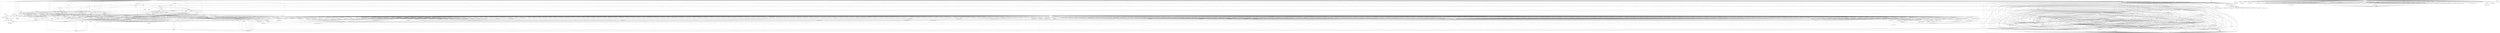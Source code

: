 digraph depends {
    node [shape=plaintext]
"angstrom-feed-configs" -> "opkg" [style=dotted]
"angstrom-packagegroup-boot" -> "angstrom-version"
"angstrom-packagegroup-boot" -> "packagegroup-boot"
"avahi-daemon" -> "base-files"
"avahi-daemon" -> "base-passwd"
"avahi-daemon" -> "libavahi-common3"
"avahi-daemon" -> "libavahi-core7"
"avahi-daemon" -> "libcap2"
"avahi-daemon" -> "libdaemon0"
"avahi-daemon" -> "libdbus-1-3"
"avahi-daemon" -> "libexpat1"
"avahi-daemon" -> "libnss-mdns" [style=dotted]
"avahi-daemon" -> "shadow"
"avahi-utils" -> "libavahi-client3"
"avahi-utils" -> "libavahi-common3"
"bash" -> "base-files"
"bash" -> "libtinfo5"
"bluez5" -> "libdbus-1-3"
"bluez5" -> "libglib-2.0-0"
"bluez5" -> "libreadline7"
"bluez5" -> "libudev1"
"busybox" -> "busybox-syslog" [style=dotted]
"busybox" -> "busybox-udhcpc" [style=dotted]
"ca-certificates" -> "openssl"
"coreutils" -> "libattr1"
"coreutils" -> "libcap2"
"coreutils" -> "libgmp10"
"cpufreq-tweaks" -> "cpufrequtils"
"curl" -> "libcurl4"
"dbus-1" -> "base-files"
"dbus-1" -> "base-passwd"
"dbus-1" -> "libdbus-1-3"
"dbus-1" -> "libexpat1"
"dbus-1" -> "libsystemd0"
"dbus-1" -> "libx11-6"
"dbus-1" -> "shadow"
"dracut" -> "bash"
"dracut" -> "busybox" [style=dotted]
"dracut" -> "coreutils" [style=dotted]
"dracut" -> "cpio"
"dracut" -> "findutils"
"dracut" -> "kernel-modules" [style=dotted]
"dracut" -> "ldd"
"dracut" -> "libkmod2"
"dracut" -> "systemd"
"dracut" -> "util-linux"
"dracut" -> "util-linux-blkid"
"dracut" -> "util-linux-getopt"
"e2fsprogs-e2fsck" -> "libblkid1"
"e2fsprogs-e2fsck" -> "libcom-err2"
"e2fsprogs-e2fsck" -> "libe2p2"
"e2fsprogs-e2fsck" -> "libext2fs2"
"e2fsprogs-e2fsck" -> "libuuid1"
"fixmac" -> "ranpwd"
"glibc-gconv-ibm850" -> "glibc-gconv"
"glibc-gconv-unicode" -> "glibc-gconv"
"glibc-gconv-utf-32" -> "glibc-gconv"
"glibc-localedata-en-gb" -> "glibc-localedata-en-us"
"glibc-localedata-en-gb" -> "glibc-localedata-i18n"
"glibc-localedata-en-gb" -> "glibc-localedata-iso14651-t1"
"glibc-localedata-en-gb" -> "glibc-localedata-translit-combining"
"glibc-localedata-en-us" -> "glibc-localedata-en-gb"
"glibc-localedata-en-us" -> "glibc-localedata-iso14651-t1"
"glibc-localedata-i18n" -> "glibc-localedata-iso14651-t1"
"glibc-localedata-i18n" -> "glibc-localedata-translit-neutral"
"glibc-localedata-iso14651-t1" -> "glibc-localedata-iso14651-t1-common"
"glibc-localedata-translit-neutral" -> "glibc-localedata-translit-circle"
"glibc-localedata-translit-neutral" -> "glibc-localedata-translit-cjk-compat"
"glibc-localedata-translit-neutral" -> "glibc-localedata-translit-compat"
"glibc-localedata-translit-neutral" -> "glibc-localedata-translit-font"
"glibc-localedata-translit-neutral" -> "glibc-localedata-translit-fraction"
"glibc-localedata-translit-neutral" -> "glibc-localedata-translit-narrow"
"glibc-localedata-translit-neutral" -> "glibc-localedata-translit-small"
"glibc-localedata-translit-neutral" -> "glibc-localedata-translit-wide"
"htop" -> "libncursesw5"
"htop" -> "libtinfo5"
"htop" -> "ncurses-terminfo"
"iptables" -> "kernel-module-iptable-filter" [style=dotted]
"iptables" -> "kernel-module-iptable-nat" [style=dotted]
"iptables" -> "kernel-module-ip-tables" [style=dotted]
"iptables" -> "kernel-module-ipt-masquerade" [style=dotted]
"iptables" -> "kernel-module-nf-conntrack-ipv4" [style=dotted]
"iptables" -> "kernel-module-nf-conntrack" [style=dotted]
"iptables" -> "kernel-module-nf-defrag-ipv4" [style=dotted]
"iptables" -> "kernel-module-nf-nat" [style=dotted]
"iptables" -> "kernel-module-x-tables" [style=dotted]
"iw" -> "libnl-3-200"
"iw" -> "libnl-genl-3-200"
"kernel-module-8021q-4.17.0" -> "kernel-module-garp-4.17.0"
"kernel-module-8021q-4.17.0" -> "kernel-module-mrp-4.17.0"
"kernel-module-adc-keys-4.17.0" -> "kernel-module-input-polldev-4.17.0"
"kernel-module-adv7511-4.17.0" -> "kernel-module-cec-4.17.0"
"kernel-module-adv7511-4.17.0" -> "kernel-module-drm-4.17.0"
"kernel-module-adv7511-4.17.0" -> "kernel-module-drm-kms-helper-4.17.0"
"kernel-module-aes-neon-bs-4.17.0" -> "kernel-module-aes-neon-blk-4.17.0"
"kernel-module-analogix-dp-4.17.0" -> "kernel-module-drm-4.17.0"
"kernel-module-analogix-dp-4.17.0" -> "kernel-module-drm-kms-helper-4.17.0"
"kernel-module-ao-cec-4.17.0" -> "kernel-module-cec-4.17.0"
"kernel-module-asix-4.17.0" -> "kernel-module-usbnet-4.17.0"
"kernel-module-ax88179-178a-4.17.0" -> "kernel-module-usbnet-4.17.0"
"kernel-module-bcm2835-rng-4.17.0" -> "kernel-module-rng-core-4.17.0"
"kernel-module-bcm-crypto-spu-4.17.0" -> "kernel-module-des-generic-4.17.0"
"kernel-module-bluetooth-4.17.0" -> "kernel-module-ecdh-generic-4.17.0"
"kernel-module-bluetooth-4.17.0" -> "kernel-module-rfkill-4.17.0"
"kernel-module-brcmfmac-4.17.0" -> "kernel-module-brcmutil-4.17.0"
"kernel-module-brcmfmac-4.17.0" -> "kernel-module-cfg80211-4.17.0"
"kernel-module-bridge-4.17.0" -> "kernel-module-ipv6-4.17.0"
"kernel-module-bridge-4.17.0" -> "kernel-module-llc-4.17.0"
"kernel-module-bridge-4.17.0" -> "kernel-module-stp-4.17.0"
"kernel-module-br-netfilter-4.17.0" -> "kernel-module-bridge-4.17.0"
"kernel-module-cavium-rng-vf-4.17.0" -> "kernel-module-rng-core-4.17.0"
"kernel-module-cdc-ether-4.17.0" -> "kernel-module-usbnet-4.17.0"
"kernel-module-cdc-ncm-4.17.0" -> "kernel-module-usbnet-4.17.0"
"kernel-module-cdc-subset-4.17.0" -> "kernel-module-usbnet-4.17.0"
"kernel-module-cfg80211-4.17.0" -> "kernel-module-rfkill-4.17.0"
"kernel-module-ch7006-4.17.0" -> "kernel-module-drm-4.17.0"
"kernel-module-ch7006-4.17.0" -> "kernel-module-drm-kms-helper-4.17.0"
"kernel-module-chacha20-neon-4.17.0" -> "kernel-module-chacha20-generic-4.17.0"
"kernel-module-cuse-4.17.0" -> "kernel-module-fuse-4.17.0"
"kernel-module-dm9601-4.17.0" -> "kernel-module-usbnet-4.17.0"
"kernel-module-drm-4.17.0" -> "kernel-module-drm-panel-orientation-quirks-4.17.0"
"kernel-module-drm-kms-helper-4.17.0" -> "kernel-module-drm-4.17.0"
"kernel-module-dw-drm-dsi-4.17.0" -> "kernel-module-drm-4.17.0"
"kernel-module-dw-hdmi-4.17.0" -> "kernel-module-cec-4.17.0"
"kernel-module-dw-hdmi-4.17.0" -> "kernel-module-drm-4.17.0"
"kernel-module-dw-hdmi-4.17.0" -> "kernel-module-drm-kms-helper-4.17.0"
"kernel-module-dw-hdmi-cec-4.17.0" -> "kernel-module-cec-4.17.0"
"kernel-module-exynosdrm-4.17.0" -> "kernel-module-cec-4.17.0"
"kernel-module-exynosdrm-4.17.0" -> "kernel-module-drm-4.17.0"
"kernel-module-exynosdrm-4.17.0" -> "kernel-module-drm-kms-helper-4.17.0"
"kernel-module-exynos-gsc-4.17.0" -> "kernel-module-v4l2-common-4.17.0"
"kernel-module-exynos-gsc-4.17.0" -> "kernel-module-v4l2-mem2mem-4.17.0"
"kernel-module-exynos-gsc-4.17.0" -> "kernel-module-videobuf2-common-4.17.0"
"kernel-module-exynos-gsc-4.17.0" -> "kernel-module-videobuf2-dma-contig-4.17.0"
"kernel-module-exynos-gsc-4.17.0" -> "kernel-module-videobuf2-v4l2-4.17.0"
"kernel-module-exynos-gsc-4.17.0" -> "kernel-module-videodev-4.17.0"
"kernel-module-exynos-trng-4.17.0" -> "kernel-module-rng-core-4.17.0"
"kernel-module-garp-4.17.0" -> "kernel-module-llc-4.17.0"
"kernel-module-garp-4.17.0" -> "kernel-module-stp-4.17.0"
"kernel-module-gpu-sched-4.17.0" -> "kernel-module-drm-4.17.0"
"kernel-module-hci-uart-4.17.0" -> "kernel-module-bluetooth-4.17.0"
"kernel-module-hibmc-drm-4.17.0" -> "kernel-module-drm-4.17.0"
"kernel-module-hibmc-drm-4.17.0" -> "kernel-module-drm-kms-helper-4.17.0"
"kernel-module-hibmc-drm-4.17.0" -> "kernel-module-ttm-4.17.0"
"kernel-module-hidp-4.17.0" -> "kernel-module-bluetooth-4.17.0"
"kernel-module-hisi-rng-4.17.0" -> "kernel-module-rng-core-4.17.0"
"kernel-module-ip6table-filter-4.17.0" -> "kernel-module-ip6-tables-4.17.0"
"kernel-module-ip6table-filter-4.17.0" -> "kernel-module-x-tables-4.17.0"
"kernel-module-ip6table-mangle-4.17.0" -> "kernel-module-ip6-tables-4.17.0"
"kernel-module-ip6table-mangle-4.17.0" -> "kernel-module-ipv6-4.17.0"
"kernel-module-ip6table-mangle-4.17.0" -> "kernel-module-x-tables-4.17.0"
"kernel-module-ip6table-nat-4.17.0" -> "kernel-module-ip6-tables-4.17.0"
"kernel-module-ip6table-nat-4.17.0" -> "kernel-module-nf-nat-ipv6-4.17.0"
"kernel-module-ip6-tables-4.17.0" -> "kernel-module-x-tables-4.17.0"
"kernel-module-ip6t-masquerade-4.17.0" -> "kernel-module-nf-conntrack-4.17.0"
"kernel-module-ip6t-masquerade-4.17.0" -> "kernel-module-nf-nat-masquerade-ipv6-4.17.0"
"kernel-module-ip6t-masquerade-4.17.0" -> "kernel-module-x-tables-4.17.0"
"kernel-module-ip6t-reject-4.17.0" -> "kernel-module-nf-reject-ipv6-4.17.0"
"kernel-module-ip6t-reject-4.17.0" -> "kernel-module-x-tables-4.17.0"
"kernel-module-iproc-rng200-4.17.0" -> "kernel-module-rng-core-4.17.0"
"kernel-module-iptable-filter-4.17.0" -> "kernel-module-ip-tables-4.17.0"
"kernel-module-iptable-filter-4.17.0" -> "kernel-module-x-tables-4.17.0"
"kernel-module-iptable-mangle-4.17.0" -> "kernel-module-ip-tables-4.17.0"
"kernel-module-iptable-mangle-4.17.0" -> "kernel-module-x-tables-4.17.0"
"kernel-module-iptable-nat-4.17.0" -> "kernel-module-ip-tables-4.17.0"
"kernel-module-iptable-nat-4.17.0" -> "kernel-module-nf-nat-ipv4-4.17.0"
"kernel-module-ip-tables-4.17.0" -> "kernel-module-x-tables-4.17.0"
"kernel-module-ipt-masquerade-4.17.0" -> "kernel-module-nf-conntrack-4.17.0"
"kernel-module-ipt-masquerade-4.17.0" -> "kernel-module-nf-nat-masquerade-ipv4-4.17.0"
"kernel-module-ipt-masquerade-4.17.0" -> "kernel-module-x-tables-4.17.0"
"kernel-module-ipt-reject-4.17.0" -> "kernel-module-nf-reject-ipv4-4.17.0"
"kernel-module-ipt-reject-4.17.0" -> "kernel-module-x-tables-4.17.0"
"kernel-module-ir-kbd-i2c-4.17.0" -> "kernel-module-rc-core-4.17.0"
"kernel-module-kirin-drm-4.17.0" -> "kernel-module-drm-4.17.0"
"kernel-module-kirin-drm-4.17.0" -> "kernel-module-drm-kms-helper-4.17.0"
"kernel-module-lima-4.17.0" -> "kernel-module-drm-4.17.0"
"kernel-module-lima-4.17.0" -> "kernel-module-gpu-sched-4.17.0"
"kernel-module-lima-4.17.0" -> "kernel-module-ttm-4.17.0"
"kernel-module-mac80211-4.17.0" -> "kernel-module-cfg80211-4.17.0"
"kernel-module-macvtap-4.17.0" -> "kernel-module-macvlan-4.17.0"
"kernel-module-macvtap-4.17.0" -> "kernel-module-tap-4.17.0"
"kernel-module-mcs7830-4.17.0" -> "kernel-module-usbnet-4.17.0"
"kernel-module-meson-drm-4.17.0" -> "kernel-module-drm-4.17.0"
"kernel-module-meson-drm-4.17.0" -> "kernel-module-drm-kms-helper-4.17.0"
"kernel-module-meson-dw-hdmi-4.17.0" -> "kernel-module-drm-4.17.0"
"kernel-module-meson-dw-hdmi-4.17.0" -> "kernel-module-drm-kms-helper-4.17.0"
"kernel-module-meson-dw-hdmi-4.17.0" -> "kernel-module-dw-hdmi-4.17.0"
"kernel-module-meson-dw-hdmi-4.17.0" -> "kernel-module-meson-drm-4.17.0"
"kernel-module-meson-ir-4.17.0" -> "kernel-module-rc-core-4.17.0"
"kernel-module-meson-rng-4.17.0" -> "kernel-module-rng-core-4.17.0"
"kernel-module-msm-4.17.0" -> "kernel-module-drm-4.17.0"
"kernel-module-msm-4.17.0" -> "kernel-module-drm-kms-helper-4.17.0"
"kernel-module-msm-4.17.0" -> "kernel-module-mdt-loader-4.17.0"
"kernel-module-msm-rng-4.17.0" -> "kernel-module-rng-core-4.17.0"
"kernel-module-mtk-rng-4.17.0" -> "kernel-module-rng-core-4.17.0"
"kernel-module-net1080-4.17.0" -> "kernel-module-usbnet-4.17.0"
"kernel-module-nf-conntrack-ipv4-4.17.0" -> "kernel-module-nf-conntrack-4.17.0"
"kernel-module-nf-conntrack-ipv4-4.17.0" -> "kernel-module-nf-defrag-ipv4-4.17.0"
"kernel-module-nf-conntrack-ipv6-4.17.0" -> "kernel-module-ipv6-4.17.0"
"kernel-module-nf-conntrack-ipv6-4.17.0" -> "kernel-module-nf-conntrack-4.17.0"
"kernel-module-nf-conntrack-ipv6-4.17.0" -> "kernel-module-nf-defrag-ipv6-4.17.0"
"kernel-module-nf-defrag-ipv6-4.17.0" -> "kernel-module-ipv6-4.17.0"
"kernel-module-nf-log-ipv4-4.17.0" -> "kernel-module-nf-log-common-4.17.0"
"kernel-module-nf-log-ipv6-4.17.0" -> "kernel-module-nf-log-common-4.17.0"
"kernel-module-nf-nat-4.17.0" -> "kernel-module-nf-conntrack-4.17.0"
"kernel-module-nf-nat-ipv4-4.17.0" -> "kernel-module-nf-conntrack-4.17.0"
"kernel-module-nf-nat-ipv4-4.17.0" -> "kernel-module-nf-nat-4.17.0"
"kernel-module-nf-nat-ipv6-4.17.0" -> "kernel-module-ipv6-4.17.0"
"kernel-module-nf-nat-ipv6-4.17.0" -> "kernel-module-nf-conntrack-4.17.0"
"kernel-module-nf-nat-ipv6-4.17.0" -> "kernel-module-nf-nat-4.17.0"
"kernel-module-nf-nat-masquerade-ipv4-4.17.0" -> "kernel-module-nf-conntrack-4.17.0"
"kernel-module-nf-nat-masquerade-ipv4-4.17.0" -> "kernel-module-nf-nat-4.17.0"
"kernel-module-nf-nat-masquerade-ipv6-4.17.0" -> "kernel-module-ipv6-4.17.0"
"kernel-module-nf-nat-masquerade-ipv6-4.17.0" -> "kernel-module-nf-conntrack-4.17.0"
"kernel-module-nf-nat-masquerade-ipv6-4.17.0" -> "kernel-module-nf-nat-4.17.0"
"kernel-module-nf-reject-ipv6-4.17.0" -> "kernel-module-ipv6-4.17.0"
"kernel-module-nouveau-4.17.0" -> "kernel-module-drm-4.17.0"
"kernel-module-nouveau-4.17.0" -> "kernel-module-drm-kms-helper-4.17.0"
"kernel-module-nouveau-4.17.0" -> "kernel-module-ttm-4.17.0"
"kernel-module-nvme-4.17.0" -> "kernel-module-nvme-core-4.17.0"
"kernel-module-omap-rng-4.17.0" -> "kernel-module-rng-core-4.17.0"
"kernel-module-p8022-4.17.0" -> "kernel-module-llc-4.17.0"
"kernel-module-panel-simple-4.17.0" -> "kernel-module-drm-4.17.0"
"kernel-module-plusb-4.17.0" -> "kernel-module-usbnet-4.17.0"
"kernel-module-psnap-4.17.0" -> "kernel-module-llc-4.17.0"
"kernel-module-rc-adstech-dvb-t-pci-4.17.0" -> "kernel-module-rc-core-4.17.0"
"kernel-module-rc-alink-dtu-m-4.17.0" -> "kernel-module-rc-core-4.17.0"
"kernel-module-rc-anysee-4.17.0" -> "kernel-module-rc-core-4.17.0"
"kernel-module-rc-apac-viewcomp-4.17.0" -> "kernel-module-rc-core-4.17.0"
"kernel-module-rcar-du-drm-4.17.0" -> "kernel-module-drm-4.17.0"
"kernel-module-rcar-du-drm-4.17.0" -> "kernel-module-drm-kms-helper-4.17.0"
"kernel-module-rcar-du-drm-4.17.0" -> "kernel-module-vsp1-4.17.0"
"kernel-module-rcar-lvds-4.17.0" -> "kernel-module-drm-4.17.0"
"kernel-module-rcar-lvds-4.17.0" -> "kernel-module-drm-kms-helper-4.17.0"
"kernel-module-rc-astrometa-t2hybrid-4.17.0" -> "kernel-module-rc-core-4.17.0"
"kernel-module-rc-asus-pc39-4.17.0" -> "kernel-module-rc-core-4.17.0"
"kernel-module-rc-asus-ps3-100-4.17.0" -> "kernel-module-rc-core-4.17.0"
"kernel-module-rc-ati-tv-wonder-hd-600-4.17.0" -> "kernel-module-rc-core-4.17.0"
"kernel-module-rc-ati-x10-4.17.0" -> "kernel-module-rc-core-4.17.0"
"kernel-module-rc-avermedia-4.17.0" -> "kernel-module-rc-core-4.17.0"
"kernel-module-rc-avermedia-a16d-4.17.0" -> "kernel-module-rc-core-4.17.0"
"kernel-module-rc-avermedia-cardbus-4.17.0" -> "kernel-module-rc-core-4.17.0"
"kernel-module-rc-avermedia-dvbt-4.17.0" -> "kernel-module-rc-core-4.17.0"
"kernel-module-rc-avermedia-m135a-4.17.0" -> "kernel-module-rc-core-4.17.0"
"kernel-module-rc-avermedia-m733a-rm-k6-4.17.0" -> "kernel-module-rc-core-4.17.0"
"kernel-module-rc-avermedia-rm-ks-4.17.0" -> "kernel-module-rc-core-4.17.0"
"kernel-module-rc-avertv-303-4.17.0" -> "kernel-module-rc-core-4.17.0"
"kernel-module-rc-azurewave-ad-tu700-4.17.0" -> "kernel-module-rc-core-4.17.0"
"kernel-module-rc-behold-4.17.0" -> "kernel-module-rc-core-4.17.0"
"kernel-module-rc-behold-columbus-4.17.0" -> "kernel-module-rc-core-4.17.0"
"kernel-module-rc-budget-ci-old-4.17.0" -> "kernel-module-rc-core-4.17.0"
"kernel-module-rc-cec-4.17.0" -> "kernel-module-rc-core-4.17.0"
"kernel-module-rc-cinergy-1400-4.17.0" -> "kernel-module-rc-core-4.17.0"
"kernel-module-rc-cinergy-4.17.0" -> "kernel-module-rc-core-4.17.0"
"kernel-module-rc-d680-dmb-4.17.0" -> "kernel-module-rc-core-4.17.0"
"kernel-module-rc-delock-61959-4.17.0" -> "kernel-module-rc-core-4.17.0"
"kernel-module-rc-dib0700-nec-4.17.0" -> "kernel-module-rc-core-4.17.0"
"kernel-module-rc-dib0700-rc5-4.17.0" -> "kernel-module-rc-core-4.17.0"
"kernel-module-rc-digitalnow-tinytwin-4.17.0" -> "kernel-module-rc-core-4.17.0"
"kernel-module-rc-digittrade-4.17.0" -> "kernel-module-rc-core-4.17.0"
"kernel-module-rc-dm1105-nec-4.17.0" -> "kernel-module-rc-core-4.17.0"
"kernel-module-rc-dntv-live-dvb-t-4.17.0" -> "kernel-module-rc-core-4.17.0"
"kernel-module-rc-dntv-live-dvbt-pro-4.17.0" -> "kernel-module-rc-core-4.17.0"
"kernel-module-rc-dtt200u-4.17.0" -> "kernel-module-rc-core-4.17.0"
"kernel-module-rc-dvbsky-4.17.0" -> "kernel-module-rc-core-4.17.0"
"kernel-module-rc-dvico-mce-4.17.0" -> "kernel-module-rc-core-4.17.0"
"kernel-module-rc-dvico-portable-4.17.0" -> "kernel-module-rc-core-4.17.0"
"kernel-module-rc-em-terratec-4.17.0" -> "kernel-module-rc-core-4.17.0"
"kernel-module-rc-encore-enltv2-4.17.0" -> "kernel-module-rc-core-4.17.0"
"kernel-module-rc-encore-enltv-4.17.0" -> "kernel-module-rc-core-4.17.0"
"kernel-module-rc-encore-enltv-fm53-4.17.0" -> "kernel-module-rc-core-4.17.0"
"kernel-module-rc-evga-indtube-4.17.0" -> "kernel-module-rc-core-4.17.0"
"kernel-module-rc-eztv-4.17.0" -> "kernel-module-rc-core-4.17.0"
"kernel-module-rc-flydvb-4.17.0" -> "kernel-module-rc-core-4.17.0"
"kernel-module-rc-flyvideo-4.17.0" -> "kernel-module-rc-core-4.17.0"
"kernel-module-rc-fusionhdtv-mce-4.17.0" -> "kernel-module-rc-core-4.17.0"
"kernel-module-rc-gadmei-rm008z-4.17.0" -> "kernel-module-rc-core-4.17.0"
"kernel-module-rc-geekbox-4.17.0" -> "kernel-module-rc-core-4.17.0"
"kernel-module-rc-genius-tvgo-a11mce-4.17.0" -> "kernel-module-rc-core-4.17.0"
"kernel-module-rc-gotview7135-4.17.0" -> "kernel-module-rc-core-4.17.0"
"kernel-module-rc-hauppauge-4.17.0" -> "kernel-module-rc-core-4.17.0"
"kernel-module-rc-hisi-poplar-4.17.0" -> "kernel-module-rc-core-4.17.0"
"kernel-module-rc-hisi-tv-demo-4.17.0" -> "kernel-module-rc-core-4.17.0"
"kernel-module-rc-imon-mce-4.17.0" -> "kernel-module-rc-core-4.17.0"
"kernel-module-rc-imon-pad-4.17.0" -> "kernel-module-rc-core-4.17.0"
"kernel-module-rc-imon-rsc-4.17.0" -> "kernel-module-rc-core-4.17.0"
"kernel-module-rc-iodata-bctv7e-4.17.0" -> "kernel-module-rc-core-4.17.0"
"kernel-module-rc-it913x-v1-4.17.0" -> "kernel-module-rc-core-4.17.0"
"kernel-module-rc-it913x-v2-4.17.0" -> "kernel-module-rc-core-4.17.0"
"kernel-module-rc-kaiomy-4.17.0" -> "kernel-module-rc-core-4.17.0"
"kernel-module-rc-kworld-315u-4.17.0" -> "kernel-module-rc-core-4.17.0"
"kernel-module-rc-kworld-pc150u-4.17.0" -> "kernel-module-rc-core-4.17.0"
"kernel-module-rc-kworld-plus-tv-analog-4.17.0" -> "kernel-module-rc-core-4.17.0"
"kernel-module-rc-leadtek-y04g0051-4.17.0" -> "kernel-module-rc-core-4.17.0"
"kernel-module-rc-lme2510-4.17.0" -> "kernel-module-rc-core-4.17.0"
"kernel-module-rc-manli-4.17.0" -> "kernel-module-rc-core-4.17.0"
"kernel-module-rc-medion-x10-4.17.0" -> "kernel-module-rc-core-4.17.0"
"kernel-module-rc-medion-x10-digitainer-4.17.0" -> "kernel-module-rc-core-4.17.0"
"kernel-module-rc-medion-x10-or2x-4.17.0" -> "kernel-module-rc-core-4.17.0"
"kernel-module-rc-msi-digivox-ii-4.17.0" -> "kernel-module-rc-core-4.17.0"
"kernel-module-rc-msi-digivox-iii-4.17.0" -> "kernel-module-rc-core-4.17.0"
"kernel-module-rc-msi-tvanywhere-4.17.0" -> "kernel-module-rc-core-4.17.0"
"kernel-module-rc-msi-tvanywhere-plus-4.17.0" -> "kernel-module-rc-core-4.17.0"
"kernel-module-rc-nebula-4.17.0" -> "kernel-module-rc-core-4.17.0"
"kernel-module-rc-nec-terratec-cinergy-xs-4.17.0" -> "kernel-module-rc-core-4.17.0"
"kernel-module-rc-norwood-4.17.0" -> "kernel-module-rc-core-4.17.0"
"kernel-module-rc-npgtech-4.17.0" -> "kernel-module-rc-core-4.17.0"
"kernel-module-rc-pctv-sedna-4.17.0" -> "kernel-module-rc-core-4.17.0"
"kernel-module-rc-pinnacle-color-4.17.0" -> "kernel-module-rc-core-4.17.0"
"kernel-module-rc-pinnacle-grey-4.17.0" -> "kernel-module-rc-core-4.17.0"
"kernel-module-rc-pinnacle-pctv-hd-4.17.0" -> "kernel-module-rc-core-4.17.0"
"kernel-module-rc-pixelview-002t-4.17.0" -> "kernel-module-rc-core-4.17.0"
"kernel-module-rc-pixelview-4.17.0" -> "kernel-module-rc-core-4.17.0"
"kernel-module-rc-pixelview-mk12-4.17.0" -> "kernel-module-rc-core-4.17.0"
"kernel-module-rc-pixelview-new-4.17.0" -> "kernel-module-rc-core-4.17.0"
"kernel-module-rc-powercolor-real-angel-4.17.0" -> "kernel-module-rc-core-4.17.0"
"kernel-module-rc-proteus-2309-4.17.0" -> "kernel-module-rc-core-4.17.0"
"kernel-module-rc-purpletv-4.17.0" -> "kernel-module-rc-core-4.17.0"
"kernel-module-rc-pv951-4.17.0" -> "kernel-module-rc-core-4.17.0"
"kernel-module-rc-rc6-mce-4.17.0" -> "kernel-module-rc-core-4.17.0"
"kernel-module-rc-real-audio-220-32-keys-4.17.0" -> "kernel-module-rc-core-4.17.0"
"kernel-module-rc-reddo-4.17.0" -> "kernel-module-rc-core-4.17.0"
"kernel-module-rc-snapstream-firefly-4.17.0" -> "kernel-module-rc-core-4.17.0"
"kernel-module-rc-streamzap-4.17.0" -> "kernel-module-rc-core-4.17.0"
"kernel-module-rc-su3000-4.17.0" -> "kernel-module-rc-core-4.17.0"
"kernel-module-rc-tango-4.17.0" -> "kernel-module-rc-core-4.17.0"
"kernel-module-rc-tbs-nec-4.17.0" -> "kernel-module-rc-core-4.17.0"
"kernel-module-rc-technisat-ts35-4.17.0" -> "kernel-module-rc-core-4.17.0"
"kernel-module-rc-technisat-usb2-4.17.0" -> "kernel-module-rc-core-4.17.0"
"kernel-module-rc-terratec-cinergy-c-pci-4.17.0" -> "kernel-module-rc-core-4.17.0"
"kernel-module-rc-terratec-cinergy-s2-hd-4.17.0" -> "kernel-module-rc-core-4.17.0"
"kernel-module-rc-terratec-cinergy-xs-4.17.0" -> "kernel-module-rc-core-4.17.0"
"kernel-module-rc-terratec-slim-2-4.17.0" -> "kernel-module-rc-core-4.17.0"
"kernel-module-rc-terratec-slim-4.17.0" -> "kernel-module-rc-core-4.17.0"
"kernel-module-rc-tevii-nec-4.17.0" -> "kernel-module-rc-core-4.17.0"
"kernel-module-rc-tivo-4.17.0" -> "kernel-module-rc-core-4.17.0"
"kernel-module-rc-total-media-in-hand-02-4.17.0" -> "kernel-module-rc-core-4.17.0"
"kernel-module-rc-total-media-in-hand-4.17.0" -> "kernel-module-rc-core-4.17.0"
"kernel-module-rc-trekstor-4.17.0" -> "kernel-module-rc-core-4.17.0"
"kernel-module-rc-tt-1500-4.17.0" -> "kernel-module-rc-core-4.17.0"
"kernel-module-rc-twinhan1027-4.17.0" -> "kernel-module-rc-core-4.17.0"
"kernel-module-rc-twinhan-dtv-cab-ci-4.17.0" -> "kernel-module-rc-core-4.17.0"
"kernel-module-rc-videomate-m1f-4.17.0" -> "kernel-module-rc-core-4.17.0"
"kernel-module-rc-videomate-s350-4.17.0" -> "kernel-module-rc-core-4.17.0"
"kernel-module-rc-videomate-tv-pvr-4.17.0" -> "kernel-module-rc-core-4.17.0"
"kernel-module-rc-winfast-4.17.0" -> "kernel-module-rc-core-4.17.0"
"kernel-module-rc-winfast-usbii-deluxe-4.17.0" -> "kernel-module-rc-core-4.17.0"
"kernel-module-rc-zx-irdec-4.17.0" -> "kernel-module-rc-core-4.17.0"
"kernel-module-rk-crypto-4.17.0" -> "kernel-module-des-generic-4.17.0"
"kernel-module-rk-crypto-4.17.0" -> "kernel-module-md5-4.17.0"
"kernel-module-rockchipdrm-4.17.0" -> "kernel-module-analogix-dp-4.17.0"
"kernel-module-rockchipdrm-4.17.0" -> "kernel-module-drm-4.17.0"
"kernel-module-rockchipdrm-4.17.0" -> "kernel-module-drm-kms-helper-4.17.0"
"kernel-module-rockchipdrm-4.17.0" -> "kernel-module-dw-hdmi-4.17.0"
"kernel-module-s5p-jpeg-4.17.0" -> "kernel-module-v4l2-common-4.17.0"
"kernel-module-s5p-jpeg-4.17.0" -> "kernel-module-v4l2-mem2mem-4.17.0"
"kernel-module-s5p-jpeg-4.17.0" -> "kernel-module-videobuf2-common-4.17.0"
"kernel-module-s5p-jpeg-4.17.0" -> "kernel-module-videobuf2-dma-contig-4.17.0"
"kernel-module-s5p-jpeg-4.17.0" -> "kernel-module-videobuf2-v4l2-4.17.0"
"kernel-module-s5p-jpeg-4.17.0" -> "kernel-module-videodev-4.17.0"
"kernel-module-s5p-mfc-4.17.0" -> "kernel-module-v4l2-common-4.17.0"
"kernel-module-s5p-mfc-4.17.0" -> "kernel-module-videobuf2-common-4.17.0"
"kernel-module-s5p-mfc-4.17.0" -> "kernel-module-videobuf2-dma-contig-4.17.0"
"kernel-module-s5p-mfc-4.17.0" -> "kernel-module-videobuf2-v4l2-4.17.0"
"kernel-module-s5p-mfc-4.17.0" -> "kernel-module-videodev-4.17.0"
"kernel-module-sha3-ce-4.17.0" -> "kernel-module-sha3-generic-4.17.0"
"kernel-module-sha512-ce-4.17.0" -> "kernel-module-sha512-arm64-4.17.0"
"kernel-module-sil164-4.17.0" -> "kernel-module-drm-4.17.0"
"kernel-module-sit-4.17.0" -> "kernel-module-ip-tunnel-4.17.0"
"kernel-module-sit-4.17.0" -> "kernel-module-ipv6-4.17.0"
"kernel-module-sit-4.17.0" -> "kernel-module-tunnel4-4.17.0"
"kernel-modules" -> "kernel-module-8021q-4.17.0"
"kernel-modules" -> "kernel-module-adc-keys-4.17.0"
"kernel-modules" -> "kernel-module-adv7511-4.17.0"
"kernel-modules" -> "kernel-module-aes-neon-blk-4.17.0"
"kernel-modules" -> "kernel-module-aes-neon-bs-4.17.0"
"kernel-modules" -> "kernel-module-analogix-dp-4.17.0"
"kernel-modules" -> "kernel-module-ao-cec-4.17.0"
"kernel-modules" -> "kernel-module-arc4-4.17.0"
"kernel-modules" -> "kernel-module-asix-4.17.0"
"kernel-modules" -> "kernel-module-at25-4.17.0"
"kernel-modules" -> "kernel-module-at803x-4.17.0"
"kernel-modules" -> "kernel-module-ax88179-178a-4.17.0"
"kernel-modules" -> "kernel-module-bcm2835-dma-4.17.0"
"kernel-modules" -> "kernel-module-bcm2835-rng-4.17.0"
"kernel-modules" -> "kernel-module-bcm-crypto-spu-4.17.0"
"kernel-modules" -> "kernel-module-bcm-flexrm-mailbox-4.17.0"
"kernel-modules" -> "kernel-module-bcm-sba-raid-4.17.0"
"kernel-modules" -> "kernel-module-bluetooth-4.17.0"
"kernel-modules" -> "kernel-module-brcmfmac-4.17.0"
"kernel-modules" -> "kernel-module-brcmstb-thermal-4.17.0"
"kernel-modules" -> "kernel-module-brcmutil-4.17.0"
"kernel-modules" -> "kernel-module-bridge-4.17.0"
"kernel-modules" -> "kernel-module-br-netfilter-4.17.0"
"kernel-modules" -> "kernel-module-cavium-rng-4.17.0"
"kernel-modules" -> "kernel-module-cavium-rng-vf-4.17.0"
"kernel-modules" -> "kernel-module-ccm-4.17.0"
"kernel-modules" -> "kernel-module-cdc-ether-4.17.0"
"kernel-modules" -> "kernel-module-cdc-ncm-4.17.0"
"kernel-modules" -> "kernel-module-cdc-subset-4.17.0"
"kernel-modules" -> "kernel-module-cec-4.17.0"
"kernel-modules" -> "kernel-module-cfg80211-4.17.0"
"kernel-modules" -> "kernel-module-ch7006-4.17.0"
"kernel-modules" -> "kernel-module-chacha20-generic-4.17.0"
"kernel-modules" -> "kernel-module-chacha20-neon-4.17.0"
"kernel-modules" -> "kernel-module-cifs-4.17.0"
"kernel-modules" -> "kernel-module-cmac-4.17.0"
"kernel-modules" -> "kernel-module-cppc-cpufreq-4.17.0"
"kernel-modules" -> "kernel-module-cpufreq-conservative-4.17.0"
"kernel-modules" -> "kernel-module-cpufreq-powersave-4.17.0"
"kernel-modules" -> "kernel-module-crc32-ce-4.17.0"
"kernel-modules" -> "kernel-module-crct10dif-ce-4.17.0"
"kernel-modules" -> "kernel-module-crypto-engine-4.17.0"
"kernel-modules" -> "kernel-module-ctr-4.17.0"
"kernel-modules" -> "kernel-module-cuse-4.17.0"
"kernel-modules" -> "kernel-module-des-generic-4.17.0"
"kernel-modules" -> "kernel-module-dm9601-4.17.0"
"kernel-modules" -> "kernel-module-drm-4.17.0"
"kernel-modules" -> "kernel-module-drm-kms-helper-4.17.0"
"kernel-modules" -> "kernel-module-drm-panel-orientation-quirks-4.17.0"
"kernel-modules" -> "kernel-module-dvb-core-4.17.0"
"kernel-modules" -> "kernel-module-dw-drm-dsi-4.17.0"
"kernel-modules" -> "kernel-module-dw-hdmi-4.17.0"
"kernel-modules" -> "kernel-module-dw-hdmi-cec-4.17.0"
"kernel-modules" -> "kernel-module-ecb-4.17.0"
"kernel-modules" -> "kernel-module-ecdh-generic-4.17.0"
"kernel-modules" -> "kernel-module-exynosdrm-4.17.0"
"kernel-modules" -> "kernel-module-exynos-gsc-4.17.0"
"kernel-modules" -> "kernel-module-exynos-lpass-4.17.0"
"kernel-modules" -> "kernel-module-exynos-trng-4.17.0"
"kernel-modules" -> "kernel-module-fuse-4.17.0"
"kernel-modules" -> "kernel-module-garp-4.17.0"
"kernel-modules" -> "kernel-module-gcm-4.17.0"
"kernel-modules" -> "kernel-module-generic-bl-4.17.0"
"kernel-modules" -> "kernel-module-ghash-generic-4.17.0"
"kernel-modules" -> "kernel-module-gpu-sched-4.17.0"
"kernel-modules" -> "kernel-module-hci-uart-4.17.0"
"kernel-modules" -> "kernel-module-hibmc-drm-4.17.0"
"kernel-modules" -> "kernel-module-hidp-4.17.0"
"kernel-modules" -> "kernel-module-hisi-rng-4.17.0"
"kernel-modules" -> "kernel-module-host1x-4.17.0"
"kernel-modules" -> "kernel-module-i2c-bcm2835-4.17.0"
"kernel-modules" -> "kernel-module-i2c-hid-4.17.0"
"kernel-modules" -> "kernel-module-ina2xx-4.17.0"
"kernel-modules" -> "kernel-module-input-polldev-4.17.0"
"kernel-modules" -> "kernel-module-ip6table-filter-4.17.0"
"kernel-modules" -> "kernel-module-ip6table-mangle-4.17.0"
"kernel-modules" -> "kernel-module-ip6table-nat-4.17.0"
"kernel-modules" -> "kernel-module-ip6-tables-4.17.0"
"kernel-modules" -> "kernel-module-ip6t-masquerade-4.17.0"
"kernel-modules" -> "kernel-module-ip6t-reject-4.17.0"
"kernel-modules" -> "kernel-module-iproc-rng200-4.17.0"
"kernel-modules" -> "kernel-module-iptable-filter-4.17.0"
"kernel-modules" -> "kernel-module-iptable-mangle-4.17.0"
"kernel-modules" -> "kernel-module-iptable-nat-4.17.0"
"kernel-modules" -> "kernel-module-ip-tables-4.17.0"
"kernel-modules" -> "kernel-module-ipt-masquerade-4.17.0"
"kernel-modules" -> "kernel-module-ipt-reject-4.17.0"
"kernel-modules" -> "kernel-module-ip-tunnel-4.17.0"
"kernel-modules" -> "kernel-module-ipv6-4.17.0"
"kernel-modules" -> "kernel-module-ir-kbd-i2c-4.17.0"
"kernel-modules" -> "kernel-module-kirin-drm-4.17.0"
"kernel-modules" -> "kernel-module-lcd-4.17.0"
"kernel-modules" -> "kernel-module-lima-4.17.0"
"kernel-modules" -> "kernel-module-llc-4.17.0"
"kernel-modules" -> "kernel-module-lm90-4.17.0"
"kernel-modules" -> "kernel-module-lp855x-bl-4.17.0"
"kernel-modules" -> "kernel-module-mac80211-4.17.0"
"kernel-modules" -> "kernel-module-macvlan-4.17.0"
"kernel-modules" -> "kernel-module-macvtap-4.17.0"
"kernel-modules" -> "kernel-module-marvell10g-4.17.0"
"kernel-modules" -> "kernel-module-marvell-4.17.0"
"kernel-modules" -> "kernel-module-mc44s803-4.17.0"
"kernel-modules" -> "kernel-module-mcs7830-4.17.0"
"kernel-modules" -> "kernel-module-md4-4.17.0"
"kernel-modules" -> "kernel-module-md5-4.17.0"
"kernel-modules" -> "kernel-module-mdt-loader-4.17.0"
"kernel-modules" -> "kernel-module-media-4.17.0"
"kernel-modules" -> "kernel-module-meson-drm-4.17.0"
"kernel-modules" -> "kernel-module-meson-dw-hdmi-4.17.0"
"kernel-modules" -> "kernel-module-meson-gxbb-wdt-4.17.0"
"kernel-modules" -> "kernel-module-meson-gxl-4.17.0"
"kernel-modules" -> "kernel-module-meson-ir-4.17.0"
"kernel-modules" -> "kernel-module-meson-rng-4.17.0"
"kernel-modules" -> "kernel-module-meson-wdt-4.17.0"
"kernel-modules" -> "kernel-module-mrp-4.17.0"
"kernel-modules" -> "kernel-module-msm-4.17.0"
"kernel-modules" -> "kernel-module-msm-rng-4.17.0"
"kernel-modules" -> "kernel-module-mt20xx-4.17.0"
"kernel-modules" -> "kernel-module-mtk-rng-4.17.0"
"kernel-modules" -> "kernel-module-nbd-4.17.0"
"kernel-modules" -> "kernel-module-net1080-4.17.0"
"kernel-modules" -> "kernel-module-nf-conntrack-4.17.0"
"kernel-modules" -> "kernel-module-nf-conntrack-ipv4-4.17.0"
"kernel-modules" -> "kernel-module-nf-conntrack-ipv6-4.17.0"
"kernel-modules" -> "kernel-module-nf-defrag-ipv4-4.17.0"
"kernel-modules" -> "kernel-module-nf-defrag-ipv6-4.17.0"
"kernel-modules" -> "kernel-module-nf-log-common-4.17.0"
"kernel-modules" -> "kernel-module-nf-log-ipv4-4.17.0"
"kernel-modules" -> "kernel-module-nf-log-ipv6-4.17.0"
"kernel-modules" -> "kernel-module-nf-nat-4.17.0"
"kernel-modules" -> "kernel-module-nf-nat-ipv4-4.17.0"
"kernel-modules" -> "kernel-module-nf-nat-ipv6-4.17.0"
"kernel-modules" -> "kernel-module-nf-nat-masquerade-ipv4-4.17.0"
"kernel-modules" -> "kernel-module-nf-nat-masquerade-ipv6-4.17.0"
"kernel-modules" -> "kernel-module-nf-reject-ipv4-4.17.0"
"kernel-modules" -> "kernel-module-nf-reject-ipv6-4.17.0"
"kernel-modules" -> "kernel-module-nfs-layout-flexfiles-4.17.0"
"kernel-modules" -> "kernel-module-nouveau-4.17.0"
"kernel-modules" -> "kernel-module-nvme-4.17.0"
"kernel-modules" -> "kernel-module-nvme-core-4.17.0"
"kernel-modules" -> "kernel-module-nvmem-meson-efuse-4.17.0"
"kernel-modules" -> "kernel-module-omap-rng-4.17.0"
"kernel-modules" -> "kernel-module-overlay-4.17.0"
"kernel-modules" -> "kernel-module-p8022-4.17.0"
"kernel-modules" -> "kernel-module-panel-simple-4.17.0"
"kernel-modules" -> "kernel-module-pegasus-4.17.0"
"kernel-modules" -> "kernel-module-phy-rcar-gen3-usb3-4.17.0"
"kernel-modules" -> "kernel-module-phy-rockchip-typec-4.17.0"
"kernel-modules" -> "kernel-module-plusb-4.17.0"
"kernel-modules" -> "kernel-module-psnap-4.17.0"
"kernel-modules" -> "kernel-module-pwm-bcm2835-4.17.0"
"kernel-modules" -> "kernel-module-pwm-bl-4.17.0"
"kernel-modules" -> "kernel-module-pwm-cros-ec-4.17.0"
"kernel-modules" -> "kernel-module-pwm-meson-4.17.0"
"kernel-modules" -> "kernel-module-pwm-rcar-4.17.0"
"kernel-modules" -> "kernel-module-pwm-tegra-4.17.0"
"kernel-modules" -> "kernel-module-qcom-emac-4.17.0"
"kernel-modules" -> "kernel-module-r8152-4.17.0"
"kernel-modules" -> "kernel-module-rc-adstech-dvb-t-pci-4.17.0"
"kernel-modules" -> "kernel-module-rc-alink-dtu-m-4.17.0"
"kernel-modules" -> "kernel-module-rc-anysee-4.17.0"
"kernel-modules" -> "kernel-module-rc-apac-viewcomp-4.17.0"
"kernel-modules" -> "kernel-module-rcar-du-drm-4.17.0"
"kernel-modules" -> "kernel-module-rcar-fcp-4.17.0"
"kernel-modules" -> "kernel-module-rcar-lvds-4.17.0"
"kernel-modules" -> "kernel-module-rc-astrometa-t2hybrid-4.17.0"
"kernel-modules" -> "kernel-module-rc-asus-pc39-4.17.0"
"kernel-modules" -> "kernel-module-rc-asus-ps3-100-4.17.0"
"kernel-modules" -> "kernel-module-rc-ati-tv-wonder-hd-600-4.17.0"
"kernel-modules" -> "kernel-module-rc-ati-x10-4.17.0"
"kernel-modules" -> "kernel-module-rc-avermedia-4.17.0"
"kernel-modules" -> "kernel-module-rc-avermedia-a16d-4.17.0"
"kernel-modules" -> "kernel-module-rc-avermedia-cardbus-4.17.0"
"kernel-modules" -> "kernel-module-rc-avermedia-dvbt-4.17.0"
"kernel-modules" -> "kernel-module-rc-avermedia-m135a-4.17.0"
"kernel-modules" -> "kernel-module-rc-avermedia-m733a-rm-k6-4.17.0"
"kernel-modules" -> "kernel-module-rc-avermedia-rm-ks-4.17.0"
"kernel-modules" -> "kernel-module-rc-avertv-303-4.17.0"
"kernel-modules" -> "kernel-module-rc-azurewave-ad-tu700-4.17.0"
"kernel-modules" -> "kernel-module-rc-behold-4.17.0"
"kernel-modules" -> "kernel-module-rc-behold-columbus-4.17.0"
"kernel-modules" -> "kernel-module-rc-budget-ci-old-4.17.0"
"kernel-modules" -> "kernel-module-rc-cec-4.17.0"
"kernel-modules" -> "kernel-module-rc-cinergy-1400-4.17.0"
"kernel-modules" -> "kernel-module-rc-cinergy-4.17.0"
"kernel-modules" -> "kernel-module-rc-core-4.17.0"
"kernel-modules" -> "kernel-module-rc-d680-dmb-4.17.0"
"kernel-modules" -> "kernel-module-rc-delock-61959-4.17.0"
"kernel-modules" -> "kernel-module-rc-dib0700-nec-4.17.0"
"kernel-modules" -> "kernel-module-rc-dib0700-rc5-4.17.0"
"kernel-modules" -> "kernel-module-rc-digitalnow-tinytwin-4.17.0"
"kernel-modules" -> "kernel-module-rc-digittrade-4.17.0"
"kernel-modules" -> "kernel-module-rc-dm1105-nec-4.17.0"
"kernel-modules" -> "kernel-module-rc-dntv-live-dvb-t-4.17.0"
"kernel-modules" -> "kernel-module-rc-dntv-live-dvbt-pro-4.17.0"
"kernel-modules" -> "kernel-module-rc-dtt200u-4.17.0"
"kernel-modules" -> "kernel-module-rc-dvbsky-4.17.0"
"kernel-modules" -> "kernel-module-rc-dvico-mce-4.17.0"
"kernel-modules" -> "kernel-module-rc-dvico-portable-4.17.0"
"kernel-modules" -> "kernel-module-rc-em-terratec-4.17.0"
"kernel-modules" -> "kernel-module-rc-encore-enltv2-4.17.0"
"kernel-modules" -> "kernel-module-rc-encore-enltv-4.17.0"
"kernel-modules" -> "kernel-module-rc-encore-enltv-fm53-4.17.0"
"kernel-modules" -> "kernel-module-rc-evga-indtube-4.17.0"
"kernel-modules" -> "kernel-module-rc-eztv-4.17.0"
"kernel-modules" -> "kernel-module-rc-flydvb-4.17.0"
"kernel-modules" -> "kernel-module-rc-flyvideo-4.17.0"
"kernel-modules" -> "kernel-module-rc-fusionhdtv-mce-4.17.0"
"kernel-modules" -> "kernel-module-rc-gadmei-rm008z-4.17.0"
"kernel-modules" -> "kernel-module-rc-geekbox-4.17.0"
"kernel-modules" -> "kernel-module-rc-genius-tvgo-a11mce-4.17.0"
"kernel-modules" -> "kernel-module-rc-gotview7135-4.17.0"
"kernel-modules" -> "kernel-module-rc-hauppauge-4.17.0"
"kernel-modules" -> "kernel-module-rc-hisi-poplar-4.17.0"
"kernel-modules" -> "kernel-module-rc-hisi-tv-demo-4.17.0"
"kernel-modules" -> "kernel-module-rc-imon-mce-4.17.0"
"kernel-modules" -> "kernel-module-rc-imon-pad-4.17.0"
"kernel-modules" -> "kernel-module-rc-imon-rsc-4.17.0"
"kernel-modules" -> "kernel-module-rc-iodata-bctv7e-4.17.0"
"kernel-modules" -> "kernel-module-rc-it913x-v1-4.17.0"
"kernel-modules" -> "kernel-module-rc-it913x-v2-4.17.0"
"kernel-modules" -> "kernel-module-rc-kaiomy-4.17.0"
"kernel-modules" -> "kernel-module-rc-kworld-315u-4.17.0"
"kernel-modules" -> "kernel-module-rc-kworld-pc150u-4.17.0"
"kernel-modules" -> "kernel-module-rc-kworld-plus-tv-analog-4.17.0"
"kernel-modules" -> "kernel-module-rc-leadtek-y04g0051-4.17.0"
"kernel-modules" -> "kernel-module-rc-lme2510-4.17.0"
"kernel-modules" -> "kernel-module-rc-manli-4.17.0"
"kernel-modules" -> "kernel-module-rc-medion-x10-4.17.0"
"kernel-modules" -> "kernel-module-rc-medion-x10-digitainer-4.17.0"
"kernel-modules" -> "kernel-module-rc-medion-x10-or2x-4.17.0"
"kernel-modules" -> "kernel-module-rc-msi-digivox-ii-4.17.0"
"kernel-modules" -> "kernel-module-rc-msi-digivox-iii-4.17.0"
"kernel-modules" -> "kernel-module-rc-msi-tvanywhere-4.17.0"
"kernel-modules" -> "kernel-module-rc-msi-tvanywhere-plus-4.17.0"
"kernel-modules" -> "kernel-module-rc-nebula-4.17.0"
"kernel-modules" -> "kernel-module-rc-nec-terratec-cinergy-xs-4.17.0"
"kernel-modules" -> "kernel-module-rc-norwood-4.17.0"
"kernel-modules" -> "kernel-module-rc-npgtech-4.17.0"
"kernel-modules" -> "kernel-module-rc-pctv-sedna-4.17.0"
"kernel-modules" -> "kernel-module-rc-pinnacle-color-4.17.0"
"kernel-modules" -> "kernel-module-rc-pinnacle-grey-4.17.0"
"kernel-modules" -> "kernel-module-rc-pinnacle-pctv-hd-4.17.0"
"kernel-modules" -> "kernel-module-rc-pixelview-002t-4.17.0"
"kernel-modules" -> "kernel-module-rc-pixelview-4.17.0"
"kernel-modules" -> "kernel-module-rc-pixelview-mk12-4.17.0"
"kernel-modules" -> "kernel-module-rc-pixelview-new-4.17.0"
"kernel-modules" -> "kernel-module-rc-powercolor-real-angel-4.17.0"
"kernel-modules" -> "kernel-module-rc-proteus-2309-4.17.0"
"kernel-modules" -> "kernel-module-rc-purpletv-4.17.0"
"kernel-modules" -> "kernel-module-rc-pv951-4.17.0"
"kernel-modules" -> "kernel-module-rc-rc6-mce-4.17.0"
"kernel-modules" -> "kernel-module-rc-real-audio-220-32-keys-4.17.0"
"kernel-modules" -> "kernel-module-rc-reddo-4.17.0"
"kernel-modules" -> "kernel-module-rc-snapstream-firefly-4.17.0"
"kernel-modules" -> "kernel-module-rc-streamzap-4.17.0"
"kernel-modules" -> "kernel-module-rc-su3000-4.17.0"
"kernel-modules" -> "kernel-module-rc-tango-4.17.0"
"kernel-modules" -> "kernel-module-rc-tbs-nec-4.17.0"
"kernel-modules" -> "kernel-module-rc-technisat-ts35-4.17.0"
"kernel-modules" -> "kernel-module-rc-technisat-usb2-4.17.0"
"kernel-modules" -> "kernel-module-rc-terratec-cinergy-c-pci-4.17.0"
"kernel-modules" -> "kernel-module-rc-terratec-cinergy-s2-hd-4.17.0"
"kernel-modules" -> "kernel-module-rc-terratec-cinergy-xs-4.17.0"
"kernel-modules" -> "kernel-module-rc-terratec-slim-2-4.17.0"
"kernel-modules" -> "kernel-module-rc-terratec-slim-4.17.0"
"kernel-modules" -> "kernel-module-rc-tevii-nec-4.17.0"
"kernel-modules" -> "kernel-module-rc-tivo-4.17.0"
"kernel-modules" -> "kernel-module-rc-total-media-in-hand-02-4.17.0"
"kernel-modules" -> "kernel-module-rc-total-media-in-hand-4.17.0"
"kernel-modules" -> "kernel-module-rc-trekstor-4.17.0"
"kernel-modules" -> "kernel-module-rc-tt-1500-4.17.0"
"kernel-modules" -> "kernel-module-rc-twinhan1027-4.17.0"
"kernel-modules" -> "kernel-module-rc-twinhan-dtv-cab-ci-4.17.0"
"kernel-modules" -> "kernel-module-rc-videomate-m1f-4.17.0"
"kernel-modules" -> "kernel-module-rc-videomate-s350-4.17.0"
"kernel-modules" -> "kernel-module-rc-videomate-tv-pvr-4.17.0"
"kernel-modules" -> "kernel-module-rc-winfast-4.17.0"
"kernel-modules" -> "kernel-module-rc-winfast-usbii-deluxe-4.17.0"
"kernel-modules" -> "kernel-module-rc-zx-irdec-4.17.0"
"kernel-modules" -> "kernel-module-renesas-usb3-4.17.0"
"kernel-modules" -> "kernel-module-renesas-usbhs-4.17.0"
"kernel-modules" -> "kernel-module-rfkill-4.17.0"
"kernel-modules" -> "kernel-module-rk-crypto-4.17.0"
"kernel-modules" -> "kernel-module-rng-core-4.17.0"
"kernel-modules" -> "kernel-module-rockchipdrm-4.17.0"
"kernel-modules" -> "kernel-module-rockchip-saradc-4.17.0"
"kernel-modules" -> "kernel-module-rtl8150-4.17.0"
"kernel-modules" -> "kernel-module-s5p-jpeg-4.17.0"
"kernel-modules" -> "kernel-module-s5p-mfc-4.17.0"
"kernel-modules" -> "kernel-module-seqiv-4.17.0"
"kernel-modules" -> "kernel-module-sha3-ce-4.17.0"
"kernel-modules" -> "kernel-module-sha3-generic-4.17.0"
"kernel-modules" -> "kernel-module-sha512-arm64-4.17.0"
"kernel-modules" -> "kernel-module-sha512-ce-4.17.0"
"kernel-modules" -> "kernel-module-sha512-generic-4.17.0"
"kernel-modules" -> "kernel-module-sil164-4.17.0"
"kernel-modules" -> "kernel-module-sit-4.17.0"
"kernel-modules" -> "kernel-module-sm3-ce-4.17.0"
"kernel-modules" -> "kernel-module-sm3-generic-4.17.0"
"kernel-modules" -> "kernel-module-smsc75xx-4.17.0"
"kernel-modules" -> "kernel-module-smsc95xx-4.17.0"
"kernel-modules" -> "kernel-module-snd-soc-ak4613-4.17.0"
"kernel-modules" -> "kernel-module-snd-soc-bcm2835-i2s-4.17.0"
"kernel-modules" -> "kernel-module-snd-soc-hdmi-codec-4.17.0"
"kernel-modules" -> "kernel-module-snd-soc-rcar-4.17.0"
"kernel-modules" -> "kernel-module-spi-bcm2835-4.17.0"
"kernel-modules" -> "kernel-module-spi-bcm2835aux-4.17.0"
"kernel-modules" -> "kernel-module-spidev-4.17.0"
"kernel-modules" -> "kernel-module-spi-meson-spicc-4.17.0"
"kernel-modules" -> "kernel-module-spi-meson-spifc-4.17.0"
"kernel-modules" -> "kernel-module-sr9800-4.17.0"
"kernel-modules" -> "kernel-module-stp-4.17.0"
"kernel-modules" -> "kernel-module-tap-4.17.0"
"kernel-modules" -> "kernel-module-tcp-bic-4.17.0"
"kernel-modules" -> "kernel-module-tcp-highspeed-4.17.0"
"kernel-modules" -> "kernel-module-tcp-htcp-4.17.0"
"kernel-modules" -> "kernel-module-tcp-hybla-4.17.0"
"kernel-modules" -> "kernel-module-tcp-illinois-4.17.0"
"kernel-modules" -> "kernel-module-tcp-lp-4.17.0"
"kernel-modules" -> "kernel-module-tcp-scalable-4.17.0"
"kernel-modules" -> "kernel-module-tcp-vegas-4.17.0"
"kernel-modules" -> "kernel-module-tcp-veno-4.17.0"
"kernel-modules" -> "kernel-module-tcp-westwood-4.17.0"
"kernel-modules" -> "kernel-module-tcp-yeah-4.17.0"
"kernel-modules" -> "kernel-module-tda18271-4.17.0"
"kernel-modules" -> "kernel-module-tda827x-4.17.0"
"kernel-modules" -> "kernel-module-tda8290-4.17.0"
"kernel-modules" -> "kernel-module-tda9887-4.17.0"
"kernel-modules" -> "kernel-module-tegra-bpmp-thermal-4.17.0"
"kernel-modules" -> "kernel-module-tegra-drm-4.17.0"
"kernel-modules" -> "kernel-module-ttm-4.17.0"
"kernel-modules" -> "kernel-module-tuner-simple-4.17.0"
"kernel-modules" -> "kernel-module-tuner-types-4.17.0"
"kernel-modules" -> "kernel-module-tuner-xc2028-4.17.0"
"kernel-modules" -> "kernel-module-tunnel4-4.17.0"
"kernel-modules" -> "kernel-module-usb-dmac-4.17.0"
"kernel-modules" -> "kernel-module-usbnet-4.17.0"
"kernel-modules" -> "kernel-module-v4l2-common-4.17.0"
"kernel-modules" -> "kernel-module-v4l2-dv-timings-4.17.0"
"kernel-modules" -> "kernel-module-v4l2-mem2mem-4.17.0"
"kernel-modules" -> "kernel-module-vc4-4.17.0"
"kernel-modules" -> "kernel-module-videobuf2-common-4.17.0"
"kernel-modules" -> "kernel-module-videobuf2-dma-contig-4.17.0"
"kernel-modules" -> "kernel-module-videobuf2-memops-4.17.0"
"kernel-modules" -> "kernel-module-videobuf2-v4l2-4.17.0"
"kernel-modules" -> "kernel-module-videobuf2-vmalloc-4.17.0"
"kernel-modules" -> "kernel-module-videodev-4.17.0"
"kernel-modules" -> "kernel-module-virtio-crypto-4.17.0"
"kernel-modules" -> "kernel-module-vsp1-4.17.0"
"kernel-modules" -> "kernel-module-wl18xx-4.17.0"
"kernel-modules" -> "kernel-module-wlcore-4.17.0"
"kernel-modules" -> "kernel-module-wlcore-sdio-4.17.0"
"kernel-modules" -> "kernel-module-xc4000-4.17.0"
"kernel-modules" -> "kernel-module-xc5000-4.17.0"
"kernel-modules" -> "kernel-module-xfrm6-mode-beet-4.17.0"
"kernel-modules" -> "kernel-module-xfrm6-mode-transport-4.17.0"
"kernel-modules" -> "kernel-module-xfrm6-mode-tunnel-4.17.0"
"kernel-modules" -> "kernel-module-xgene-rng-4.17.0"
"kernel-modules" -> "kernel-module-x-tables-4.17.0"
"kernel-modules" -> "kernel-module-xt-addrtype-4.17.0"
"kernel-modules" -> "kernel-module-xt-checksum-4.17.0"
"kernel-modules" -> "kernel-module-xt-conntrack-4.17.0"
"kernel-modules" -> "kernel-module-xt-log-4.17.0"
"kernel-modules" -> "kernel-module-xt-nat-4.17.0"
"kernel-modules" -> "kernel-module-xt-tcpudp-4.17.0"
"kernel-modules" -> "kernel-module-zaurus-4.17.0"
"kernel-module-sm3-ce-4.17.0" -> "kernel-module-sm3-generic-4.17.0"
"kernel-module-smsc75xx-4.17.0" -> "kernel-module-usbnet-4.17.0"
"kernel-module-smsc95xx-4.17.0" -> "kernel-module-usbnet-4.17.0"
"kernel-module-sr9800-4.17.0" -> "kernel-module-usbnet-4.17.0"
"kernel-module-stp-4.17.0" -> "kernel-module-llc-4.17.0"
"kernel-module-tcp-yeah-4.17.0" -> "kernel-module-tcp-vegas-4.17.0"
"kernel-module-tegra-drm-4.17.0" -> "kernel-module-cec-4.17.0"
"kernel-module-tegra-drm-4.17.0" -> "kernel-module-drm-4.17.0"
"kernel-module-tegra-drm-4.17.0" -> "kernel-module-drm-kms-helper-4.17.0"
"kernel-module-tegra-drm-4.17.0" -> "kernel-module-host1x-4.17.0"
"kernel-module-ttm-4.17.0" -> "kernel-module-drm-4.17.0"
"kernel-module-tuner-simple-4.17.0" -> "kernel-module-tuner-types-4.17.0"
"kernel-module-v4l2-common-4.17.0" -> "kernel-module-videodev-4.17.0"
"kernel-module-v4l2-mem2mem-4.17.0" -> "kernel-module-videobuf2-common-4.17.0"
"kernel-module-v4l2-mem2mem-4.17.0" -> "kernel-module-videobuf2-v4l2-4.17.0"
"kernel-module-v4l2-mem2mem-4.17.0" -> "kernel-module-videodev-4.17.0"
"kernel-module-vc4-4.17.0" -> "kernel-module-cec-4.17.0"
"kernel-module-vc4-4.17.0" -> "kernel-module-drm-4.17.0"
"kernel-module-vc4-4.17.0" -> "kernel-module-drm-kms-helper-4.17.0"
"kernel-module-videobuf2-common-4.17.0" -> "kernel-module-videodev-4.17.0"
"kernel-module-videobuf2-dma-contig-4.17.0" -> "kernel-module-videobuf2-memops-4.17.0"
"kernel-module-videobuf2-v4l2-4.17.0" -> "kernel-module-videobuf2-common-4.17.0"
"kernel-module-videobuf2-v4l2-4.17.0" -> "kernel-module-videodev-4.17.0"
"kernel-module-videobuf2-vmalloc-4.17.0" -> "kernel-module-videobuf2-memops-4.17.0"
"kernel-module-videodev-4.17.0" -> "kernel-module-media-4.17.0"
"kernel-module-virtio-crypto-4.17.0" -> "kernel-module-crypto-engine-4.17.0"
"kernel-module-vsp1-4.17.0" -> "kernel-module-media-4.17.0"
"kernel-module-vsp1-4.17.0" -> "kernel-module-rcar-fcp-4.17.0"
"kernel-module-vsp1-4.17.0" -> "kernel-module-videobuf2-common-4.17.0"
"kernel-module-vsp1-4.17.0" -> "kernel-module-videobuf2-dma-contig-4.17.0"
"kernel-module-vsp1-4.17.0" -> "kernel-module-videobuf2-v4l2-4.17.0"
"kernel-module-vsp1-4.17.0" -> "kernel-module-videobuf2-vmalloc-4.17.0"
"kernel-module-vsp1-4.17.0" -> "kernel-module-videodev-4.17.0"
"kernel-module-wl18xx-4.17.0" -> "kernel-module-cfg80211-4.17.0"
"kernel-module-wl18xx-4.17.0" -> "kernel-module-mac80211-4.17.0"
"kernel-module-wl18xx-4.17.0" -> "kernel-module-wlcore-4.17.0"
"kernel-module-wlcore-4.17.0" -> "kernel-module-cfg80211-4.17.0"
"kernel-module-wlcore-4.17.0" -> "kernel-module-mac80211-4.17.0"
"kernel-module-xfrm6-mode-beet-4.17.0" -> "kernel-module-ipv6-4.17.0"
"kernel-module-xfrm6-mode-tunnel-4.17.0" -> "kernel-module-ipv6-4.17.0"
"kernel-module-xgene-rng-4.17.0" -> "kernel-module-rng-core-4.17.0"
"kernel-module-xt-addrtype-4.17.0" -> "kernel-module-x-tables-4.17.0"
"kernel-module-xt-checksum-4.17.0" -> "kernel-module-x-tables-4.17.0"
"kernel-module-xt-conntrack-4.17.0" -> "kernel-module-nf-conntrack-4.17.0"
"kernel-module-xt-conntrack-4.17.0" -> "kernel-module-x-tables-4.17.0"
"kernel-module-xt-log-4.17.0" -> "kernel-module-x-tables-4.17.0"
"kernel-module-xt-nat-4.17.0" -> "kernel-module-nf-conntrack-4.17.0"
"kernel-module-xt-nat-4.17.0" -> "kernel-module-nf-nat-4.17.0"
"kernel-module-xt-nat-4.17.0" -> "kernel-module-x-tables-4.17.0"
"kernel-module-xt-tcpudp-4.17.0" -> "kernel-module-x-tables-4.17.0"
"kernel-module-zaurus-4.17.0" -> "kernel-module-cdc-ether-4.17.0"
"kernel-module-zaurus-4.17.0" -> "kernel-module-usbnet-4.17.0"
"kmod" -> "libz1"
"kodi-addon-pvr-hts" -> "libkodiplatform18.0"
"kodi-addon-pvr-hts" -> "libstdc++6"
"kodi" -> "bluez5"
"kodi" -> "glibc-charmap-ibm850" [style=dotted]
"kodi" -> "glibc-charmap-utf-8" [style=dotted]
"kodi" -> "glibc-gconv-ibm850" [style=dotted]
"kodi" -> "glibc-gconv-unicode" [style=dotted]
"kodi" -> "glibc-gconv-utf-32" [style=dotted]
"kodi" -> "glibc-localedata-en-us" [style=dotted]
"kodi" -> "lcms"
"kodi" -> "libasound2"
"kodi" -> "libass9"
"kodi" -> "libavahi-client3"
"kodi" -> "libavahi-common3"
"kodi" -> "libavcodec58"
"kodi" -> "libavfilter7"
"kodi" -> "libavformat58"
"kodi" -> "libavutil56"
"kodi" -> "libcap2"
"kodi" -> "libcdio16"
"kodi" -> "libcec"
"kodi" -> "libcec" [style=dotted]
"kodi" -> "libcrypto1.0.2"
"kodi" -> "libcurl4"
"kodi" -> "libcurl4" [style=dotted]
"kodi" -> "libdbus-1-3"
"kodi" -> "libdrm2"
"kodi" -> "libegl-mesa"
"kodi" -> "libexpat1"
"kodi" -> "libfreetype6"
"kodi" -> "libfribidi0"
"kodi" -> "libgbm1"
"kodi" -> "libgles2-mesa"
"kodi" -> "libinput10"
"kodi" -> "libiso9660-10"
"kodi" -> "liblzo2-2"
"kodi" -> "libmicrohttpd12"
"kodi" -> "libnfs11.0.0" [style=dotted]
"kodi" -> "libpcre1"
"kodi" -> "libpcrecpp0"
"kodi" -> "libpostproc55"
"kodi" -> "libpulse0"
"kodi" -> "libpulse-mainloop-glib0"
"kodi" -> "libpulse-simple0"
"kodi" -> "libpython2.7-1.0"
"kodi" -> "libsmbclient0"
"kodi" -> "libsqlite3-0"
"kodi" -> "libssh"
"kodi" -> "libssl1.0.2"
"kodi" -> "libstdc++6"
"kodi" -> "libswresample3"
"kodi" -> "libswscale5"
"kodi" -> "libtag1"
"kodi" -> "libtinyxml2.6.2"
"kodi" -> "libudev1"
"kodi" -> "libuuid1"
"kodi" -> "libxkbcommon"
"kodi" -> "libxml2"
"kodi" -> "libxslt"
"kodi" -> "libz1"
"kodi" -> "python-compression" [style=dotted]
"kodi" -> "python-ctypes" [style=dotted]
"kodi" -> "python-difflib" [style=dotted]
"kodi" -> "python-html" [style=dotted]
"kodi" -> "python-json" [style=dotted]
"kodi" -> "python-lang" [style=dotted]
"kodi" -> "python-netclient" [style=dotted]
"kodi" -> "python-re" [style=dotted]
"kodi" -> "python-shell" [style=dotted]
"kodi" -> "python-sqlite3" [style=dotted]
"kodi" -> "python" [style=dotted]
"kodi" -> "python-xmlrpc" [style=dotted]
"kodi" -> "python-zlib" [style=dotted]
"kodi" -> "tzdata-africa" [style=dotted]
"kodi" -> "tzdata-americas" [style=dotted]
"kodi" -> "tzdata-antarctica" [style=dotted]
"kodi" -> "tzdata-arctic" [style=dotted]
"kodi" -> "tzdata-asia" [style=dotted]
"kodi" -> "tzdata-atlantic" [style=dotted]
"kodi" -> "tzdata-australia" [style=dotted]
"kodi" -> "tzdata-europe" [style=dotted]
"kodi" -> "tzdata-pacific" [style=dotted]
"lcms" -> "libjpeg62"
"lcms" -> "libtiff5"
"less" -> "libtinfo5"
"libacl1" -> "libattr1"
"libaddns-samba4" -> "libgenrand-samba4"
"libaddns-samba4" -> "libgssapi-krb5-2"
"libaddns-samba4" -> "libndr0"
"libaddns-samba4" -> "libsamba-debug-samba4"
"libaddns-samba4" -> "libsamba-errors1"
"libaddns-samba4" -> "libsamba-util0"
"libaddns-samba4" -> "libtalloc"
"libaddns-samba4" -> "samba-common"
"libarchive" -> "libbz2-1"
"libarchive" -> "liblzma5"
"libarchive" -> "liblzo2-2"
"libarchive" -> "libxml2"
"libarchive" -> "libz1"
"libasn1util-samba4" -> "libsamba-debug-samba4"
"libasn1util-samba4" -> "libsamba-util0"
"libasn1util-samba4" -> "libtalloc"
"libasn1util-samba4" -> "samba-common"
"libasound2" -> "alsa-conf"
"libass9" -> "libfontconfig1"
"libass9" -> "libfreetype6"
"libass9" -> "libfribidi0"
"libass9" -> "libglib-2.0-0"
"libauthkrb5-samba4" -> "libauth-sam-reply-samba4"
"libauthkrb5-samba4" -> "libcom-err2"
"libauthkrb5-samba4" -> "libgssapi-krb5-2"
"libauthkrb5-samba4" -> "libk5crypto3"
"libauthkrb5-samba4" -> "libkrb5-3"
"libauthkrb5-samba4" -> "libkrb5samba-samba4"
"libauthkrb5-samba4" -> "libndr0"
"libauthkrb5-samba4" -> "libndr-krb5pac0"
"libauthkrb5-samba4" -> "libsamba-debug-samba4"
"libauthkrb5-samba4" -> "libsamba-errors1"
"libauthkrb5-samba4" -> "libsamba-sockets-samba4"
"libauthkrb5-samba4" -> "libsamba-util0"
"libauthkrb5-samba4" -> "libtalloc"
"libauthkrb5-samba4" -> "libtevent0"
"libauthkrb5-samba4" -> "libtevent-util0"
"libauthkrb5-samba4" -> "samba-common"
"libauth-sam-reply-samba4" -> "libsamba-debug-samba4"
"libauth-sam-reply-samba4" -> "libsamba-security-samba4"
"libauth-sam-reply-samba4" -> "libsamba-util0"
"libauth-sam-reply-samba4" -> "libtalloc"
"libauth-sam-reply-samba4" -> "samba-common"
"libavahi-client3" -> "libavahi-common3"
"libavahi-client3" -> "libdbus-1-3"
"libavahi-core7" -> "libavahi-common3"
"libavcodec58" -> "libavutil56"
"libavcodec58" -> "liblzma5"
"libavcodec58" -> "libswresample3"
"libavcodec58" -> "libtheora"
"libavcodec58" -> "libx264-148"
"libavcodec58" -> "libz1"
"libavfilter7" -> "libavcodec58"
"libavfilter7" -> "libavformat58"
"libavfilter7" -> "libavutil56"
"libavfilter7" -> "libpostproc55"
"libavfilter7" -> "libswresample3"
"libavfilter7" -> "libswscale5"
"libavformat58" -> "libavcodec58"
"libavformat58" -> "libavutil56"
"libavformat58" -> "libbz2-1"
"libavformat58" -> "libz1"
"libblkid1" -> "libuuid1"
"libcec" -> "kernel-module-cdc-acm" [style=dotted]
"libcec" -> "libncurses5"
"libcec" -> "libstdc++6"
"libcec" -> "libtinfo5"
"libcec" -> "libudev1"
"libcec" -> "libx11-6"
"libcec" -> "libxrandr2"
"libcharset3-samba4" -> "libsamba3-util-samba4"
"libcharset3-samba4" -> "libsamba-util0"
"libcharset3-samba4" -> "libtalloc"
"libcharset3-samba4" -> "samba-common"
"libcliauth-samba4" -> "libasn1util-samba4"
"libcliauth-samba4" -> "libbsd0"
"libcliauth-samba4" -> "libdbwrap-samba4"
"libcliauth-samba4" -> "libgenrand-samba4"
"libcliauth-samba4" -> "libndr0"
"libcliauth-samba4" -> "libndr-samba-samba4"
"libcliauth-samba4" -> "libsamba-debug-samba4"
"libcliauth-samba4" -> "libsamba-errors1"
"libcliauth-samba4" -> "libsamba-hostconfig0"
"libcliauth-samba4" -> "libsamba-security-samba4"
"libcliauth-samba4" -> "libsamba-util0"
"libcliauth-samba4" -> "libtalloc"
"libcliauth-samba4" -> "libtdb1"
"libcliauth-samba4" -> "libutil-tdb-samba4"
"libcliauth-samba4" -> "samba-common"
"libcli-cldap-samba4" -> "libasn1util-samba4"
"libcli-cldap-samba4" -> "libcli-ldap-common-samba4"
"libcli-cldap-samba4" -> "libldb"
"libcli-cldap-samba4" -> "libndr0"
"libcli-cldap-samba4" -> "libndr-nbt0"
"libcli-cldap-samba4" -> "libsamba-debug-samba4"
"libcli-cldap-samba4" -> "libsamba-errors1"
"libcli-cldap-samba4" -> "libsamba-security-samba4"
"libcli-cldap-samba4" -> "libsamba-sockets-samba4"
"libcli-cldap-samba4" -> "libsamba-util0"
"libcli-cldap-samba4" -> "libtalloc"
"libcli-cldap-samba4" -> "libtevent0"
"libcli-cldap-samba4" -> "libtevent-util0"
"libcli-cldap-samba4" -> "samba-common"
"libcli-ldap-common-samba4" -> "libasn1util-samba4"
"libcli-ldap-common-samba4" -> "libldb"
"libcli-ldap-common-samba4" -> "libndr0"
"libcli-ldap-common-samba4" -> "libsamba-debug-samba4"
"libcli-ldap-common-samba4" -> "libsamba-errors1"
"libcli-ldap-common-samba4" -> "libsamba-security-samba4"
"libcli-ldap-common-samba4" -> "libsamba-util0"
"libcli-ldap-common-samba4" -> "libtalloc"
"libcli-ldap-common-samba4" -> "samba-common"
"libcli-nbt-samba4" -> "libndr0"
"libcli-nbt-samba4" -> "libndr-nbt0"
"libcli-nbt-samba4" -> "libsamba-debug-samba4"
"libcli-nbt-samba4" -> "libsamba-errors1"
"libcli-nbt-samba4" -> "libsamba-sockets-samba4"
"libcli-nbt-samba4" -> "libsamba-util0"
"libcli-nbt-samba4" -> "libtalloc"
"libcli-nbt-samba4" -> "libtevent0"
"libcli-nbt-samba4" -> "libtevent-util0"
"libcli-nbt-samba4" -> "samba-common"
"libcli-smb-common-samba4" -> "libbsd0"
"libcli-smb-common-samba4" -> "libgenrand-samba4"
"libcli-smb-common-samba4" -> "libgensec-samba4"
"libcli-smb-common-samba4" -> "libiov-buf-samba4"
"libcli-smb-common-samba4" -> "libndr0"
"libcli-smb-common-samba4" -> "libsamba-debug-samba4"
"libcli-smb-common-samba4" -> "libsamba-errors1"
"libcli-smb-common-samba4" -> "libsamba-sockets-samba4"
"libcli-smb-common-samba4" -> "libsamba-util0"
"libcli-smb-common-samba4" -> "libsmb-transport-samba4"
"libcli-smb-common-samba4" -> "libtalloc"
"libcli-smb-common-samba4" -> "libtevent0"
"libcli-smb-common-samba4" -> "libtevent-util0"
"libcli-smb-common-samba4" -> "samba-common"
"libcrypto1.0.2" -> "openssl-conf" [style=dotted]
"libcurl4" -> "ca-certificates" [style=dotted]
"libcurl4" -> "libcrypto1.0.2"
"libcurl4" -> "libgnutls30"
"libcurl4" -> "libssl1.0.2"
"libcurl4" -> "libz1"
"libcurl4" -> "nettle"
"libdbus-1-3" -> "dbus-1" [style=dotted]
"libdbus-1-3" -> "libsystemd0"
"libdbwrap-samba4" -> "libsamba-debug-samba4"
"libdbwrap-samba4" -> "libsamba-errors1"
"libdbwrap-samba4" -> "libsamba-hostconfig0"
"libdbwrap-samba4" -> "libsamba-util0"
"libdbwrap-samba4" -> "libtalloc"
"libdbwrap-samba4" -> "libtdb1"
"libdbwrap-samba4" -> "libtdb-wrap-samba4"
"libdbwrap-samba4" -> "libutil-tdb-samba4"
"libdbwrap-samba4" -> "samba-common"
"libdcerpc-binding0" -> "libgensec-samba4"
"libdcerpc-binding0" -> "libndr0"
"libdcerpc-binding0" -> "libsamba-debug-samba4"
"libdcerpc-binding0" -> "libsamba-errors1"
"libdcerpc-binding0" -> "libsamba-sockets-samba4"
"libdcerpc-binding0" -> "libsamba-util0"
"libdcerpc-binding0" -> "libtalloc"
"libdcerpc-binding0" -> "libtevent0"
"libdcerpc-binding0" -> "libtevent-util0"
"libdcerpc-binding0" -> "samba-common"
"libdcerpc-samba-samba4" -> "libdcerpc-binding0"
"libdcerpc-samba-samba4" -> "libndr0"
"libdcerpc-samba-samba4" -> "libndr-samba-samba4"
"libdcerpc-samba-samba4" -> "libndr-standard0"
"libdcerpc-samba-samba4" -> "libtalloc"
"libdcerpc-samba-samba4" -> "libtevent0"
"libdcerpc-samba-samba4" -> "libtevent-util0"
"libdcerpc-samba-samba4" -> "samba-common"
"libdrm-freedreno1" -> "libdrm2"
"libegl-mesa" -> "libdrm2"
"libegl-mesa" -> "libexpat1"
"libegl-mesa" -> "libgbm1"
"libegl-mesa" -> "libx11-6"
"libegl-mesa" -> "libx11-xcb1"
"libegl-mesa" -> "libxcb1"
"libegl-mesa" -> "libxcb-dri2-0"
"libegl-mesa" -> "libxcb-xfixes0"
"libegl-mesa" -> "libz1"
"libegl-mesa" -> "mesa-megadriver" [style=dotted]
"libegl-mesa" -> "wayland"
"libext2fs2" -> "libblkid1"
"libext2fs2" -> "libcom-err2"
"libfdisk1" -> "libblkid1"
"libfdisk1" -> "libuuid1"
"libflac8" -> "libogg0"
"libflag-mapping-samba4" -> "libsamba-debug-samba4"
"libflag-mapping-samba4" -> "samba-common"
"libfontconfig1" -> "libexpat1"
"libfontconfig1" -> "libfreetype6"
"libfreetype6" -> "libz1"
"libfribidi0" -> "libglib-2.0-0"
"libgbm1" -> "libdrm2"
"libgbm1" -> "libexpat1"
"libgbm1" -> "wayland"
"libgcrypt" -> "libcap2"
"libgcrypt" -> "libgpg-error0"
"libgenrand-samba4" -> "libsocket-blocking-samba4"
"libgenrand-samba4" -> "libsys-rw-samba4"
"libgenrand-samba4" -> "samba-common"
"libgensec-samba4" -> "libasn1util-samba4"
"libgensec-samba4" -> "libauthkrb5-samba4"
"libgensec-samba4" -> "libbsd0"
"libgensec-samba4" -> "libcliauth-samba4"
"libgensec-samba4" -> "libcom-err2"
"libgensec-samba4" -> "libgenrand-samba4"
"libgensec-samba4" -> "libgssapi-krb5-2"
"libgensec-samba4" -> "libkrb5samba-samba4"
"libgensec-samba4" -> "libndr0"
"libgensec-samba4" -> "libndr-samba-samba4"
"libgensec-samba4" -> "libsamba-credentials0"
"libgensec-samba4" -> "libsamba-debug-samba4"
"libgensec-samba4" -> "libsamba-errors1"
"libgensec-samba4" -> "libsamba-hostconfig0"
"libgensec-samba4" -> "libsamba-modules-samba4"
"libgensec-samba4" -> "libsamba-security-samba4"
"libgensec-samba4" -> "libsamba-sockets-samba4"
"libgensec-samba4" -> "libsamba-util0"
"libgensec-samba4" -> "libsamdb0"
"libgensec-samba4" -> "libtalloc"
"libgensec-samba4" -> "libtevent0"
"libgensec-samba4" -> "libtevent-util0"
"libgensec-samba4" -> "libtime-basic-samba4"
"libgensec-samba4" -> "libwbclient0"
"libgensec-samba4" -> "samba-common"
"libgles2-mesa" -> "libdrm2"
"libgles2-mesa" -> "libglapi0"
"libgles2-mesa" -> "mesa-megadriver" [style=dotted]
"libglib-2.0-0" -> "libffi6"
"libglib-2.0-0" -> "libmount1"
"libglib-2.0-0" -> "libpcre1"
"libglib-2.0-0" -> "libz1"
"libglib-2.0-0" -> "shared-mime-info" [style=dotted]
"libgnutls30" -> "libgmp10"
"libgnutls30" -> "libidn11"
"libgnutls30" -> "libunistring2"
"libgnutls30" -> "libz1"
"libgnutls30" -> "nettle"
"libgse-samba4" -> "libaddns-samba4"
"libgse-samba4" -> "libauthkrb5-samba4"
"libgse-samba4" -> "libbsd0"
"libgse-samba4" -> "libcharset3-samba4"
"libgse-samba4" -> "libcli-cldap-samba4"
"libgse-samba4" -> "libcli-nbt-samba4"
"libgse-samba4" -> "libcom-err2"
"libgse-samba4" -> "libgenrand-samba4"
"libgse-samba4" -> "libgensec-samba4"
"libgse-samba4" -> "libgssapi-krb5-2"
"libgse-samba4" -> "libkrb5-3"
"libgse-samba4" -> "libkrb5samba-samba4"
"libgse-samba4" -> "libldap-2.4-2"
"libgse-samba4" -> "libsamba3-util-samba4"
"libgse-samba4" -> "libsamba-credentials0"
"libgse-samba4" -> "libsamba-debug-samba4"
"libgse-samba4" -> "libsamba-errors1"
"libgse-samba4" -> "libsamba-sockets-samba4"
"libgse-samba4" -> "libsamba-util0"
"libgse-samba4" -> "libsecrets3-samba4"
"libgse-samba4" -> "libsmbconf0"
"libgse-samba4" -> "libtalloc"
"libgse-samba4" -> "libtevent0"
"libgse-samba4" -> "libtevent-util0"
"libgse-samba4" -> "samba-common"
"libgssapi-krb5-2" -> "libcom-err2"
"libgssapi-krb5-2" -> "libk5crypto3"
"libgssapi-krb5-2" -> "libkrb5-3"
"libgssapi-krb5-2" -> "libkrb5support0"
"libinput10" -> "libevdev"
"libinput10" -> "libudev1"
"libinput10" -> "mtdev"
"libinterfaces-samba4" -> "libbsd0"
"libinterfaces-samba4" -> "libsamba-debug-samba4"
"libinterfaces-samba4" -> "libtalloc"
"libinterfaces-samba4" -> "samba-common"
"libiov-buf-samba4" -> "samba-common"
"libiso9660-10" -> "libcdio16"
"libk5crypto3" -> "libkrb5support0"
"libkmod2" -> "libz1"
"libkodiplatform18.0" -> "libstdc++6"
"libkodiplatform18.0" -> "libtinyxml2.6.2"
"libkrb5-3" -> "libcom-err2"
"libkrb5-3" -> "libk5crypto3"
"libkrb5-3" -> "libkrb5support0"
"libkrb5samba-samba4" -> "libcom-err2"
"libkrb5samba-samba4" -> "libgssapi-krb5-2"
"libkrb5samba-samba4" -> "libk5crypto3"
"libkrb5samba-samba4" -> "libkrb5-3"
"libkrb5samba-samba4" -> "libsamba-debug-samba4"
"libkrb5samba-samba4" -> "libsamba-util0"
"libkrb5samba-samba4" -> "libtalloc"
"libkrb5samba-samba4" -> "samba-common"
"libldap-2.4-2" -> "libgcrypt"
"libldap-2.4-2" -> "libgnutls30"
"libldb" -> "libpopt0"
"libldb" -> "libtalloc"
"libldb" -> "libtdb1"
"libldb" -> "libtevent0"
"libldbsamba-samba4" -> "libasn1util-samba4"
"libldbsamba-samba4" -> "libldb"
"libldbsamba-samba4" -> "libndr0"
"libldbsamba-samba4" -> "libndr-samba-samba4"
"libldbsamba-samba4" -> "libndr-standard0"
"libldbsamba-samba4" -> "libsamba-debug-samba4"
"libldbsamba-samba4" -> "libsamba-errors1"
"libldbsamba-samba4" -> "libsamba-hostconfig0"
"libldbsamba-samba4" -> "libsamba-security-samba4"
"libldbsamba-samba4" -> "libsamba-util0"
"libldbsamba-samba4" -> "libsamdb-common-samba4"
"libldbsamba-samba4" -> "libtalloc"
"libldbsamba-samba4" -> "libtdb1"
"libldbsamba-samba4" -> "samba-common"
"liblibcli-lsa3-samba4" -> "libdcerpc-samba-samba4"
"liblibcli-lsa3-samba4" -> "libsamba-debug-samba4"
"liblibcli-lsa3-samba4" -> "libsamba-errors1"
"liblibcli-lsa3-samba4" -> "libsamba-security-samba4"
"liblibcli-lsa3-samba4" -> "libsamba-util0"
"liblibcli-lsa3-samba4" -> "libtalloc"
"liblibcli-lsa3-samba4" -> "samba-common"
"liblibsmb-samba4" -> "libasn1util-samba4"
"liblibsmb-samba4" -> "libbsd0"
"liblibsmb-samba4" -> "libcharset3-samba4"
"liblibsmb-samba4" -> "libcliauth-samba4"
"liblibsmb-samba4" -> "libcli-cldap-samba4"
"liblibsmb-samba4" -> "libcli-smb-common-samba4"
"liblibsmb-samba4" -> "libcom-err2"
"liblibsmb-samba4" -> "libgenrand-samba4"
"liblibsmb-samba4" -> "libgensec-samba4"
"liblibsmb-samba4" -> "libgse-samba4"
"liblibsmb-samba4" -> "libndr0"
"liblibsmb-samba4" -> "libndr-nbt0"
"liblibsmb-samba4" -> "libsamba3-util-samba4"
"liblibsmb-samba4" -> "libsamba-credentials0"
"liblibsmb-samba4" -> "libsamba-debug-samba4"
"liblibsmb-samba4" -> "libsamba-errors1"
"liblibsmb-samba4" -> "libsamba-hostconfig0"
"liblibsmb-samba4" -> "libsamba-security-samba4"
"liblibsmb-samba4" -> "libsamba-util0"
"liblibsmb-samba4" -> "libsmbconf0"
"liblibsmb-samba4" -> "libsmb-transport-samba4"
"liblibsmb-samba4" -> "libtalloc"
"liblibsmb-samba4" -> "libtevent0"
"liblibsmb-samba4" -> "libtevent-util0"
"liblibsmb-samba4" -> "libutil-cmdline-samba4"
"liblibsmb-samba4" -> "samba-common"
"libmessages-dgm-samba4" -> "libbsd0"
"libmessages-dgm-samba4" -> "libgenrand-samba4"
"libmessages-dgm-samba4" -> "libiov-buf-samba4"
"libmessages-dgm-samba4" -> "libmsghdr-samba4"
"libmessages-dgm-samba4" -> "libsamba-debug-samba4"
"libmessages-dgm-samba4" -> "libsocket-blocking-samba4"
"libmessages-dgm-samba4" -> "libtalloc"
"libmessages-dgm-samba4" -> "libtevent0"
"libmessages-dgm-samba4" -> "libtevent-util0"
"libmessages-dgm-samba4" -> "samba-common"
"libmessages-util-samba4" -> "libsamba-util0"
"libmessages-util-samba4" -> "samba-common"
"libmount1" -> "libblkid1"
"libmount1" -> "libuuid1"
"libmsghdr-samba4" -> "libiov-buf-samba4"
"libmsghdr-samba4" -> "samba-common"
"libmsrpc3-samba4" -> "libbsd0"
"libmsrpc3-samba4" -> "libcliauth-samba4"
"libmsrpc3-samba4" -> "libcli-smb-common-samba4"
"libmsrpc3-samba4" -> "libdbwrap-samba4"
"libmsrpc3-samba4" -> "libdcerpc-binding0"
"libmsrpc3-samba4" -> "libdcerpc-samba-samba4"
"libmsrpc3-samba4" -> "libgenrand-samba4"
"libmsrpc3-samba4" -> "libgensec-samba4"
"libmsrpc3-samba4" -> "libgse-samba4"
"libmsrpc3-samba4" -> "liblibsmb-samba4"
"libmsrpc3-samba4" -> "libndr0"
"libmsrpc3-samba4" -> "libndr-samba-samba4"
"libmsrpc3-samba4" -> "libndr-standard0"
"libmsrpc3-samba4" -> "libsamba3-util-samba4"
"libmsrpc3-samba4" -> "libsamba-credentials0"
"libmsrpc3-samba4" -> "libsamba-debug-samba4"
"libmsrpc3-samba4" -> "libsamba-errors1"
"libmsrpc3-samba4" -> "libsamba-hostconfig0"
"libmsrpc3-samba4" -> "libsamba-sockets-samba4"
"libmsrpc3-samba4" -> "libsamba-util0"
"libmsrpc3-samba4" -> "libsmbconf0"
"libmsrpc3-samba4" -> "libsocket-blocking-samba4"
"libmsrpc3-samba4" -> "libtalloc"
"libmsrpc3-samba4" -> "libtevent0"
"libmsrpc3-samba4" -> "libtevent-util0"
"libmsrpc3-samba4" -> "libutil-tdb-samba4"
"libmsrpc3-samba4" -> "samba-common"
"libncurses5" -> "libtinfo5"
"libncursesw5" -> "libtinfo5"
"libndr0" -> "libgenrand-samba4"
"libndr0" -> "libsamba-debug-samba4"
"libndr0" -> "libsamba-errors1"
"libndr0" -> "libsamba-util0"
"libndr0" -> "libtalloc"
"libndr0" -> "samba-common"
"libndr-krb5pac0" -> "libndr0"
"libndr-krb5pac0" -> "libndr-standard0"
"libndr-krb5pac0" -> "libsamba-security-samba4"
"libndr-krb5pac0" -> "libsamba-util0"
"libndr-krb5pac0" -> "libtalloc"
"libndr-krb5pac0" -> "samba-common"
"libndr-nbt0" -> "libndr0"
"libndr-nbt0" -> "libsamba-security-samba4"
"libndr-nbt0" -> "libsamba-util0"
"libndr-nbt0" -> "libtalloc"
"libndr-nbt0" -> "samba-common"
"libndr-samba-samba4" -> "libasn1util-samba4"
"libndr-samba-samba4" -> "libndr0"
"libndr-samba-samba4" -> "libndr-nbt0"
"libndr-samba-samba4" -> "libndr-standard0"
"libndr-samba-samba4" -> "libsamba-debug-samba4"
"libndr-samba-samba4" -> "libsamba-security-samba4"
"libndr-samba-samba4" -> "libsamba-util0"
"libndr-samba-samba4" -> "libtalloc"
"libndr-samba-samba4" -> "libz1"
"libndr-samba-samba4" -> "samba-common"
"libndr-standard0" -> "libndr0"
"libndr-standard0" -> "libsamba-security-samba4"
"libndr-standard0" -> "libsamba-util0"
"libndr-standard0" -> "libtalloc"
"libndr-standard0" -> "samba-common"
"libnl-genl-3-200" -> "libnl-3-200"
"libnss-mdns" -> "avahi-daemon"
"libopkg1" -> "libarchive"
"libopkg1" -> "libsolv0"
"libpam" -> "libpam-runtime-suffix" [style=dotted]
"libpam-runtime" -> "libpam-suffix"
"libpam-runtime" -> "pam-plugin-deny-suffix"
"libpam-runtime" -> "pam-plugin-permit-suffix"
"libpam-runtime" -> "pam-plugin-unix-suffix"
"libpam-runtime" -> "pam-plugin-warn-suffix"
"libpcrecpp0" -> "libpcre1"
"libpcrecpp0" -> "libstdc++6"
"libpostproc55" -> "libavutil56"
"libpulse0" -> "libcap2"
"libpulse0" -> "libdbus-1-3"
"libpulse0" -> "libice6"
"libpulse0" -> "libpulsecommon"
"libpulse0" -> "libsm6"
"libpulse0" -> "libsndfile1"
"libpulse0" -> "libsystemd0"
"libpulse0" -> "libx11-6"
"libpulse0" -> "libx11-xcb1"
"libpulse0" -> "libxcb1"
"libpulse0" -> "libxtst6"
"libpulsecommon" -> "libcap2"
"libpulsecommon" -> "libdbus-1-3"
"libpulsecommon" -> "libice6"
"libpulsecommon" -> "libsm6"
"libpulsecommon" -> "libsndfile1"
"libpulsecommon" -> "libsystemd0"
"libpulsecommon" -> "libx11-6"
"libpulsecommon" -> "libx11-xcb1"
"libpulsecommon" -> "libxcb1"
"libpulsecommon" -> "libxtst6"
"libpulse-mainloop-glib0" -> "libcap2"
"libpulse-mainloop-glib0" -> "libdbus-1-3"
"libpulse-mainloop-glib0" -> "libglib-2.0-0"
"libpulse-mainloop-glib0" -> "libice6"
"libpulse-mainloop-glib0" -> "libpulse0"
"libpulse-mainloop-glib0" -> "libpulsecommon"
"libpulse-mainloop-glib0" -> "libsm6"
"libpulse-mainloop-glib0" -> "libsndfile1"
"libpulse-mainloop-glib0" -> "libsystemd0"
"libpulse-mainloop-glib0" -> "libx11-6"
"libpulse-mainloop-glib0" -> "libx11-xcb1"
"libpulse-mainloop-glib0" -> "libxcb1"
"libpulse-mainloop-glib0" -> "libxtst6"
"libpulse-simple0" -> "libcap2"
"libpulse-simple0" -> "libdbus-1-3"
"libpulse-simple0" -> "libice6"
"libpulse-simple0" -> "libpulse0"
"libpulse-simple0" -> "libpulsecommon"
"libpulse-simple0" -> "libsm6"
"libpulse-simple0" -> "libsndfile1"
"libpulse-simple0" -> "libsystemd0"
"libpulse-simple0" -> "libx11-6"
"libpulse-simple0" -> "libx11-xcb1"
"libpulse-simple0" -> "libxcb1"
"libpulse-simple0" -> "libxtst6"
"libreadline7" -> "libtinfo5"
"libreplace-samba4" -> "samba-common"
"libsamba3-util-samba4" -> "libreplace-samba4"
"libsamba3-util-samba4" -> "libsamba-debug-samba4"
"libsamba3-util-samba4" -> "libsamba-util0"
"libsamba3-util-samba4" -> "libtalloc"
"libsamba3-util-samba4" -> "libutil-setid-samba4"
"libsamba3-util-samba4" -> "samba-common"
"libsamba-cluster-support-samba4" -> "libbsd0"
"libsamba-cluster-support-samba4" -> "libtalloc"
"libsamba-cluster-support-samba4" -> "libtdb1"
"libsamba-cluster-support-samba4" -> "libtevent0"
"libsamba-cluster-support-samba4" -> "samba-common"
"libsamba-credentials0" -> "libauthkrb5-samba4"
"libsamba-credentials0" -> "libbsd0"
"libsamba-credentials0" -> "libcliauth-samba4"
"libsamba-credentials0" -> "libcom-err2"
"libsamba-credentials0" -> "libdbwrap-samba4"
"libsamba-credentials0" -> "libgenrand-samba4"
"libsamba-credentials0" -> "libgssapi-krb5-2"
"libsamba-credentials0" -> "libkrb5-3"
"libsamba-credentials0" -> "libkrb5samba-samba4"
"libsamba-credentials0" -> "libldb"
"libsamba-credentials0" -> "libldbsamba-samba4"
"libsamba-credentials0" -> "libndr0"
"libsamba-credentials0" -> "libsamba-debug-samba4"
"libsamba-credentials0" -> "libsamba-errors1"
"libsamba-credentials0" -> "libsamba-hostconfig0"
"libsamba-credentials0" -> "libsamba-security-samba4"
"libsamba-credentials0" -> "libsamba-util0"
"libsamba-credentials0" -> "libsamdb-common-samba4"
"libsamba-credentials0" -> "libtalloc"
"libsamba-credentials0" -> "libutil-tdb-samba4"
"libsamba-credentials0" -> "samba-common"
"libsamba-debug-samba4" -> "libbsd0"
"libsamba-debug-samba4" -> "libsocket-blocking-samba4"
"libsamba-debug-samba4" -> "libsystemd0"
"libsamba-debug-samba4" -> "libtalloc"
"libsamba-debug-samba4" -> "libtime-basic-samba4"
"libsamba-debug-samba4" -> "samba-common"
"libsamba-errors1" -> "libtalloc"
"libsamba-errors1" -> "samba-common"
"libsamba-hostconfig0" -> "libsamba-debug-samba4"
"libsamba-hostconfig0" -> "libsamba-util0"
"libsamba-hostconfig0" -> "libserver-role-samba4"
"libsamba-hostconfig0" -> "libtalloc"
"libsamba-hostconfig0" -> "samba-common"
"libsamba-modules-samba4" -> "libsamba-debug-samba4"
"libsamba-modules-samba4" -> "libsamba-errors1"
"libsamba-modules-samba4" -> "libsamba-util0"
"libsamba-modules-samba4" -> "libtalloc"
"libsamba-modules-samba4" -> "samba-common"
"libsamba-security-samba4" -> "libbsd0"
"libsamba-security-samba4" -> "libndr0"
"libsamba-security-samba4" -> "libsamba-debug-samba4"
"libsamba-security-samba4" -> "libsamba-util0"
"libsamba-security-samba4" -> "libtalloc"
"libsamba-security-samba4" -> "samba-common"
"libsamba-sockets-samba4" -> "libbsd0"
"libsamba-sockets-samba4" -> "libinterfaces-samba4"
"libsamba-sockets-samba4" -> "libiov-buf-samba4"
"libsamba-sockets-samba4" -> "libndr-nbt0"
"libsamba-sockets-samba4" -> "libsamba-debug-samba4"
"libsamba-sockets-samba4" -> "libsamba-errors1"
"libsamba-sockets-samba4" -> "libsamba-util0"
"libsamba-sockets-samba4" -> "libsocket-blocking-samba4"
"libsamba-sockets-samba4" -> "libtalloc"
"libsamba-sockets-samba4" -> "libtevent0"
"libsamba-sockets-samba4" -> "samba-common"
"libsamba-util0" -> "libbsd0"
"libsamba-util0" -> "libgenrand-samba4"
"libsamba-util0" -> "libreplace-samba4"
"libsamba-util0" -> "libsamba-debug-samba4"
"libsamba-util0" -> "libsocket-blocking-samba4"
"libsamba-util0" -> "libsystemd0"
"libsamba-util0" -> "libtalloc"
"libsamba-util0" -> "libtevent0"
"libsamba-util0" -> "libtime-basic-samba4"
"libsamba-util0" -> "samba-common"
"libsamdb0" -> "libauthkrb5-samba4"
"libsamdb0" -> "libbsd0"
"libsamdb0" -> "libcliauth-samba4"
"libsamdb0" -> "libcli-ldap-common-samba4"
"libsamdb0" -> "libgenrand-samba4"
"libsamdb0" -> "libgssapi-krb5-2"
"libsamdb0" -> "libkrb5-3"
"libsamdb0" -> "libkrb5samba-samba4"
"libsamdb0" -> "libldb"
"libsamdb0" -> "libldbsamba-samba4"
"libsamdb0" -> "libndr0"
"libsamdb0" -> "libsamba-credentials0"
"libsamdb0" -> "libsamba-debug-samba4"
"libsamdb0" -> "libsamba-errors1"
"libsamdb0" -> "libsamba-hostconfig0"
"libsamdb0" -> "libsamba-security-samba4"
"libsamdb0" -> "libsamba-util0"
"libsamdb0" -> "libsamdb-common-samba4"
"libsamdb0" -> "libtalloc"
"libsamdb0" -> "samba-common"
"libsamdb-common-samba4" -> "libcli-ldap-common-samba4"
"libsamdb-common-samba4" -> "libflag-mapping-samba4"
"libsamdb-common-samba4" -> "libldb"
"libsamdb-common-samba4" -> "libndr0"
"libsamdb-common-samba4" -> "libndr-samba-samba4"
"libsamdb-common-samba4" -> "libsamba-debug-samba4"
"libsamdb-common-samba4" -> "libsamba-errors1"
"libsamdb-common-samba4" -> "libsamba-hostconfig0"
"libsamdb-common-samba4" -> "libsamba-security-samba4"
"libsamdb-common-samba4" -> "libsamba-sockets-samba4"
"libsamdb-common-samba4" -> "libsamba-util0"
"libsamdb-common-samba4" -> "libsocket-blocking-samba4"
"libsamdb-common-samba4" -> "libtalloc"
"libsamdb-common-samba4" -> "libtevent0"
"libsamdb-common-samba4" -> "libtevent-util0"
"libsamdb-common-samba4" -> "samba-common"
"libsecrets3-samba4" -> "libbsd0"
"libsecrets3-samba4" -> "libcliauth-samba4"
"libsecrets3-samba4" -> "libdbwrap-samba4"
"libsecrets3-samba4" -> "libgenrand-samba4"
"libsecrets3-samba4" -> "libkrb5-3"
"libsecrets3-samba4" -> "libkrb5samba-samba4"
"libsecrets3-samba4" -> "libndr0"
"libsecrets3-samba4" -> "libndr-standard0"
"libsecrets3-samba4" -> "libsamba3-util-samba4"
"libsecrets3-samba4" -> "libsamba-debug-samba4"
"libsecrets3-samba4" -> "libsamba-errors1"
"libsecrets3-samba4" -> "libsamba-security-samba4"
"libsecrets3-samba4" -> "libsamba-util0"
"libsecrets3-samba4" -> "libsmbconf0"
"libsecrets3-samba4" -> "libtalloc"
"libsecrets3-samba4" -> "libtime-basic-samba4"
"libsecrets3-samba4" -> "libutil-tdb-samba4"
"libsecrets3-samba4" -> "samba-common"
"libserver-id-db-samba4" -> "libsamba-util0"
"libserver-id-db-samba4" -> "libtalloc"
"libserver-id-db-samba4" -> "libtdb1"
"libserver-id-db-samba4" -> "libtdb-wrap-samba4"
"libserver-id-db-samba4" -> "libutil-tdb-samba4"
"libserver-id-db-samba4" -> "samba-common"
"libserver-role-samba4" -> "libsamba-debug-samba4"
"libserver-role-samba4" -> "samba-common"
"libsm6" -> "libice6"
"libsmbclient0" -> "libbsd0"
"libsmbclient0" -> "libcli-smb-common-samba4"
"libsmbclient0" -> "libdcerpc-samba-samba4"
"libsmbclient0" -> "libgse-samba4"
"libsmbclient0" -> "liblibcli-lsa3-samba4"
"libsmbclient0" -> "liblibsmb-samba4"
"libsmbclient0" -> "libmsrpc3-samba4"
"libsmbclient0" -> "libndr0"
"libsmbclient0" -> "libndr-standard0"
"libsmbclient0" -> "libsamba3-util-samba4"
"libsmbclient0" -> "libsamba-debug-samba4"
"libsmbclient0" -> "libsamba-errors1"
"libsmbclient0" -> "libsamba-security-samba4"
"libsmbclient0" -> "libsamba-util0"
"libsmbclient0" -> "libsecrets3-samba4"
"libsmbclient0" -> "libsmbconf0"
"libsmbclient0" -> "libtalloc"
"libsmbclient0" -> "libtevent0"
"libsmbclient0" -> "libtevent-util0"
"libsmbclient0" -> "libutil-cmdline-samba4"
"libsmbclient0" -> "samba-common"
"libsmbconf0" -> "libbsd0"
"libsmbconf0" -> "libcap2"
"libsmbconf0" -> "libcharset3-samba4"
"libsmbconf0" -> "libcli-smb-common-samba4"
"libsmbconf0" -> "libdbwrap-samba4"
"libsmbconf0" -> "libinterfaces-samba4"
"libsmbconf0" -> "libiov-buf-samba4"
"libsmbconf0" -> "libldap-2.4-2"
"libsmbconf0" -> "libmessages-dgm-samba4"
"libsmbconf0" -> "libmessages-util-samba4"
"libsmbconf0" -> "libndr0"
"libsmbconf0" -> "libndr-standard0"
"libsmbconf0" -> "libsamba3-util-samba4"
"libsmbconf0" -> "libsamba-cluster-support-samba4"
"libsmbconf0" -> "libsamba-debug-samba4"
"libsmbconf0" -> "libsamba-errors1"
"libsmbconf0" -> "libsamba-hostconfig0"
"libsmbconf0" -> "libsamba-security-samba4"
"libsmbconf0" -> "libsamba-sockets-samba4"
"libsmbconf0" -> "libsamba-util0"
"libsmbconf0" -> "libserver-id-db-samba4"
"libsmbconf0" -> "libserver-role-samba4"
"libsmbconf0" -> "libsmbd-shim-samba4"
"libsmbconf0" -> "libsmb-transport-samba4"
"libsmbconf0" -> "libsocket-blocking-samba4"
"libsmbconf0" -> "libsys-rw-samba4"
"libsmbconf0" -> "libtalloc"
"libsmbconf0" -> "libtalloc-report-samba4"
"libsmbconf0" -> "libtdb1"
"libsmbconf0" -> "libtdb-wrap-samba4"
"libsmbconf0" -> "libtevent0"
"libsmbconf0" -> "libtevent-util0"
"libsmbconf0" -> "libtime-basic-samba4"
"libsmbconf0" -> "libutil-reg-samba4"
"libsmbconf0" -> "libutil-setid-samba4"
"libsmbconf0" -> "libutil-tdb-samba4"
"libsmbconf0" -> "samba-common"
"libsmbd-shim-samba4" -> "samba-common"
"libsmb-transport-samba4" -> "libiov-buf-samba4"
"libsmb-transport-samba4" -> "libsocket-blocking-samba4"
"libsmb-transport-samba4" -> "libtalloc"
"libsmb-transport-samba4" -> "libtevent0"
"libsmb-transport-samba4" -> "libtevent-util0"
"libsmb-transport-samba4" -> "samba-common"
"libsndfile1" -> "libflac8"
"libsndfile1" -> "libogg0"
"libsndfile1" -> "libvorbis"
"libsocket-blocking-samba4" -> "samba-common"
"libssh" -> "libgcrypt"
"libssh" -> "libz1"
"libssl1.0.2" -> "libcrypto1.0.2"
"libswresample3" -> "libavutil56"
"libswscale5" -> "libavutil56"
"libsys-rw-samba4" -> "libiov-buf-samba4"
"libsys-rw-samba4" -> "samba-common"
"libsystemd0" -> "libcap2"
"libsystemd0" -> "lz4"
"libtag1" -> "libstdc++6"
"libtag1" -> "libz1"
"libtalloc" -> "libpython2.7-1.0"
"libtalloc-report-samba4" -> "libtalloc"
"libtalloc-report-samba4" -> "samba-common"
"libtdb-wrap-samba4" -> "libsamba-debug-samba4"
"libtdb-wrap-samba4" -> "libtalloc"
"libtdb-wrap-samba4" -> "libtdb1"
"libtdb-wrap-samba4" -> "samba-common"
"libtevent0" -> "libtalloc"
"libtevent-util0" -> "libsamba-errors1"
"libtevent-util0" -> "libtalloc"
"libtevent-util0" -> "libtevent0"
"libtevent-util0" -> "samba-common"
"libtheora" -> "libogg0"
"libtiff5" -> "libjpeg62"
"libtiff5" -> "liblzma5"
"libtiff5" -> "libz1"
"libtime-basic-samba4" -> "samba-common"
"libtinfo5" -> "ncurses-terminfo-base" [style=dotted]
"libtinyxml2.6.2" -> "libstdc++6"
"libudev1" -> "libcap2"
"libutil-cmdline-samba4" -> "libsamba-credentials0"
"libutil-cmdline-samba4" -> "libsamba-errors1"
"libutil-cmdline-samba4" -> "libsamba-hostconfig0"
"libutil-cmdline-samba4" -> "libsamba-util0"
"libutil-cmdline-samba4" -> "libsecrets3-samba4"
"libutil-cmdline-samba4" -> "libsmbconf0"
"libutil-cmdline-samba4" -> "libtalloc"
"libutil-cmdline-samba4" -> "samba-common"
"libutil-reg-samba4" -> "libndr0"
"libutil-reg-samba4" -> "libsamba-util0"
"libutil-reg-samba4" -> "samba-common"
"libutil-setid-samba4" -> "samba-common"
"libutil-tdb-samba4" -> "libtalloc"
"libutil-tdb-samba4" -> "libtdb1"
"libutil-tdb-samba4" -> "samba-common"
"libvorbis" -> "libogg0"
"libwbclient0" -> "libbsd0"
"libwbclient0" -> "libwinbind-client-samba4"
"libwbclient0" -> "samba-common"
"libwinbind-client-samba4" -> "libreplace-samba4"
"libwinbind-client-samba4" -> "samba-common"
"libx11-6" -> "libxcb1"
"libxcb1" -> "libxau6"
"libxcb1" -> "libxdmcp6"
"libxcb-dri2-0" -> "libxau6"
"libxcb-dri2-0" -> "libxcb1"
"libxcb-dri2-0" -> "libxdmcp6"
"libxcb-xfixes0" -> "libxau6"
"libxcb-xfixes0" -> "libxcb1"
"libxcb-xfixes0" -> "libxdmcp6"
"libxcb-xkb1" -> "libxau6"
"libxcb-xkb1" -> "libxcb1"
"libxcb-xkb1" -> "libxdmcp6"
"libxext6" -> "libx11-6"
"libxi6" -> "libx11-6"
"libxi6" -> "libxext6"
"libxkbcommon" -> "libxcb1"
"libxkbcommon" -> "libxcb-xkb1"
"libxml2" -> "libz1"
"libxrandr2" -> "libx11-6"
"libxrandr2" -> "libxext6"
"libxrandr2" -> "libxrender1"
"libxrender1" -> "libx11-6"
"libxslt" -> "libxml2"
"libxtst6" -> "libx11-6"
"libxtst6" -> "libxext6"
"libxtst6" -> "libxi6"
"linux-firmware-adsp-sst" -> "linux-firmware-adsp-sst-license"
"linux-firmware-ar3k" -> "linux-firmware-ar3k-license"
"linux-firmware-ar9170" -> "linux-firmware-atheros-license"
"linux-firmware-ath10k" -> "linux-firmware-ath10k-license"
"linux-firmware-ath6k" -> "linux-firmware-atheros-license"
"linux-firmware-ath9k" -> "linux-firmware-atheros-license"
"linux-firmware-bcm4329" -> "linux-firmware-broadcom-license"
"linux-firmware-bcm4330" -> "linux-firmware-broadcom-license"
"linux-firmware-bcm43340" -> "linux-firmware-broadcom-license"
"linux-firmware-bcm4334" -> "linux-firmware-broadcom-license"
"linux-firmware-bcm43362" -> "linux-firmware-broadcom-license"
"linux-firmware-bcm4339" -> "linux-firmware-broadcom-license"
"linux-firmware-bcm43430" -> "linux-firmware-broadcom-license"
"linux-firmware-bcm4354" -> "linux-firmware-broadcom-license"
"linux-firmware-bnx2-mips" -> "linux-firmware-whence-license"
"linux-firmware-carl9170" -> "linux-firmware-gplv2-license"
"linux-firmware-i915" -> "linux-firmware-i915-license"
"linux-firmware-ibt-11-5" -> "linux-firmware-ibt-license"
"linux-firmware-ibt-12-16" -> "linux-firmware-ibt-license"
"linux-firmware-ibt-hw-37-7" -> "linux-firmware-ibt-license"
"linux-firmware-ibt" -> "linux-firmware-ibt-11-5"
"linux-firmware-ibt" -> "linux-firmware-ibt-12-16"
"linux-firmware-ibt" -> "linux-firmware-ibt-hw-37-7"
"linux-firmware-ibt" -> "linux-firmware-ibt-hw-37-8"
"linux-firmware-ibt" -> "linux-firmware-ibt-license"
"linux-firmware-ibt" -> "linux-firmware-ibt-misc"
"linux-firmware-ibt-misc" -> "linux-firmware-ibt-license"
"linux-firmware-imx-sdma-imx6q" -> "linux-firmware-imx-sdma-license"
"linux-firmware-imx-sdma-imx7d" -> "linux-firmware-imx-sdma-license"
"linux-firmware-iwlwifi-135-6" -> "linux-firmware-iwlwifi-license"
"linux-firmware-iwlwifi-3160-10" -> "linux-firmware-iwlwifi-license"
"linux-firmware-iwlwifi-3160-12" -> "linux-firmware-iwlwifi-license"
"linux-firmware-iwlwifi-3160-13" -> "linux-firmware-iwlwifi-license"
"linux-firmware-iwlwifi-3160-16" -> "linux-firmware-iwlwifi-license"
"linux-firmware-iwlwifi-3160-17" -> "linux-firmware-iwlwifi-license"
"linux-firmware-iwlwifi-3160-7" -> "linux-firmware-iwlwifi-license"
"linux-firmware-iwlwifi-3160-8" -> "linux-firmware-iwlwifi-license"
"linux-firmware-iwlwifi-3160-9" -> "linux-firmware-iwlwifi-license"
"linux-firmware-iwlwifi-6000-4" -> "linux-firmware-iwlwifi-license"
"linux-firmware-iwlwifi-6000g2a-5" -> "linux-firmware-iwlwifi-license"
"linux-firmware-iwlwifi-6000g2a-6" -> "linux-firmware-iwlwifi-license"
"linux-firmware-iwlwifi-6000g2b-5" -> "linux-firmware-iwlwifi-license"
"linux-firmware-iwlwifi-6000g2b-6" -> "linux-firmware-iwlwifi-license"
"linux-firmware-iwlwifi-6050-4" -> "linux-firmware-iwlwifi-license"
"linux-firmware-iwlwifi-6050-5" -> "linux-firmware-iwlwifi-license"
"linux-firmware-iwlwifi-7260" -> "linux-firmware-iwlwifi-license"
"linux-firmware-iwlwifi-7265d" -> "linux-firmware-iwlwifi-7265"
"linux-firmware-iwlwifi-7265d" -> "linux-firmware-iwlwifi-license"
"linux-firmware-iwlwifi-7265" -> "linux-firmware-iwlwifi-license"
"linux-firmware-iwlwifi-8000c" -> "linux-firmware-iwlwifi-license"
"linux-firmware-iwlwifi-8265" -> "linux-firmware-iwlwifi-license"
"linux-firmware-iwlwifi" -> "linux-firmware-iwlwifi-135-6"
"linux-firmware-iwlwifi" -> "linux-firmware-iwlwifi-3160-10"
"linux-firmware-iwlwifi" -> "linux-firmware-iwlwifi-3160-12"
"linux-firmware-iwlwifi" -> "linux-firmware-iwlwifi-3160-13"
"linux-firmware-iwlwifi" -> "linux-firmware-iwlwifi-3160-16"
"linux-firmware-iwlwifi" -> "linux-firmware-iwlwifi-3160-17"
"linux-firmware-iwlwifi" -> "linux-firmware-iwlwifi-3160-7"
"linux-firmware-iwlwifi" -> "linux-firmware-iwlwifi-3160-8"
"linux-firmware-iwlwifi" -> "linux-firmware-iwlwifi-3160-9"
"linux-firmware-iwlwifi" -> "linux-firmware-iwlwifi-6000-4"
"linux-firmware-iwlwifi" -> "linux-firmware-iwlwifi-6000g2a-5"
"linux-firmware-iwlwifi" -> "linux-firmware-iwlwifi-6000g2a-6"
"linux-firmware-iwlwifi" -> "linux-firmware-iwlwifi-6000g2b-5"
"linux-firmware-iwlwifi" -> "linux-firmware-iwlwifi-6000g2b-6"
"linux-firmware-iwlwifi" -> "linux-firmware-iwlwifi-6050-4"
"linux-firmware-iwlwifi" -> "linux-firmware-iwlwifi-6050-5"
"linux-firmware-iwlwifi" -> "linux-firmware-iwlwifi-7260"
"linux-firmware-iwlwifi" -> "linux-firmware-iwlwifi-7265"
"linux-firmware-iwlwifi" -> "linux-firmware-iwlwifi-7265d"
"linux-firmware-iwlwifi" -> "linux-firmware-iwlwifi-8000c"
"linux-firmware-iwlwifi" -> "linux-firmware-iwlwifi-8265"
"linux-firmware-iwlwifi" -> "linux-firmware-iwlwifi-license"
"linux-firmware-iwlwifi" -> "linux-firmware-iwlwifi-misc"
"linux-firmware-iwlwifi-misc" -> "linux-firmware-iwlwifi-license"
"linux-firmware" -> "linux-firmware-adsp-sst"
"linux-firmware" -> "linux-firmware-adsp-sst-license"
"linux-firmware" -> "linux-firmware-ar3k"
"linux-firmware" -> "linux-firmware-ar3k-license"
"linux-firmware" -> "linux-firmware-ar9170"
"linux-firmware" -> "linux-firmware-ath10k"
"linux-firmware" -> "linux-firmware-ath10k-license"
"linux-firmware" -> "linux-firmware-ath6k"
"linux-firmware" -> "linux-firmware-ath9k"
"linux-firmware" -> "linux-firmware-atheros-license"
"linux-firmware" -> "linux-firmware-bcm4329"
"linux-firmware" -> "linux-firmware-bcm4330"
"linux-firmware" -> "linux-firmware-bcm4334"
"linux-firmware" -> "linux-firmware-bcm43340"
"linux-firmware" -> "linux-firmware-bcm43362"
"linux-firmware" -> "linux-firmware-bcm4339"
"linux-firmware" -> "linux-firmware-bcm43430"
"linux-firmware" -> "linux-firmware-bcm4354"
"linux-firmware" -> "linux-firmware-bnx2-mips"
"linux-firmware" -> "linux-firmware-broadcom-license"
"linux-firmware" -> "linux-firmware-carl9170"
"linux-firmware" -> "linux-firmware-gplv2-license"
"linux-firmware" -> "linux-firmware-i915"
"linux-firmware" -> "linux-firmware-i915-license"
"linux-firmware" -> "linux-firmware-ibt"
"linux-firmware" -> "linux-firmware-ibt-11-5"
"linux-firmware" -> "linux-firmware-ibt-12-16"
"linux-firmware" -> "linux-firmware-ibt-hw-37-7"
"linux-firmware" -> "linux-firmware-ibt-hw-37-8"
"linux-firmware" -> "linux-firmware-ibt-license"
"linux-firmware" -> "linux-firmware-ibt-misc"
"linux-firmware" -> "linux-firmware-imx-sdma-imx6q"
"linux-firmware" -> "linux-firmware-imx-sdma-imx7d"
"linux-firmware" -> "linux-firmware-imx-sdma-license"
"linux-firmware" -> "linux-firmware-iwlwifi"
"linux-firmware" -> "linux-firmware-iwlwifi-135-6"
"linux-firmware" -> "linux-firmware-iwlwifi-3160-10"
"linux-firmware" -> "linux-firmware-iwlwifi-3160-12"
"linux-firmware" -> "linux-firmware-iwlwifi-3160-13"
"linux-firmware" -> "linux-firmware-iwlwifi-3160-16"
"linux-firmware" -> "linux-firmware-iwlwifi-3160-17"
"linux-firmware" -> "linux-firmware-iwlwifi-3160-7"
"linux-firmware" -> "linux-firmware-iwlwifi-3160-8"
"linux-firmware" -> "linux-firmware-iwlwifi-3160-9"
"linux-firmware" -> "linux-firmware-iwlwifi-6000-4"
"linux-firmware" -> "linux-firmware-iwlwifi-6000g2a-5"
"linux-firmware" -> "linux-firmware-iwlwifi-6000g2a-6"
"linux-firmware" -> "linux-firmware-iwlwifi-6000g2b-5"
"linux-firmware" -> "linux-firmware-iwlwifi-6000g2b-6"
"linux-firmware" -> "linux-firmware-iwlwifi-6050-4"
"linux-firmware" -> "linux-firmware-iwlwifi-6050-5"
"linux-firmware" -> "linux-firmware-iwlwifi-7260"
"linux-firmware" -> "linux-firmware-iwlwifi-7265"
"linux-firmware" -> "linux-firmware-iwlwifi-7265d"
"linux-firmware" -> "linux-firmware-iwlwifi-8000c"
"linux-firmware" -> "linux-firmware-iwlwifi-8265"
"linux-firmware" -> "linux-firmware-iwlwifi-license"
"linux-firmware" -> "linux-firmware-iwlwifi-misc"
"linux-firmware" -> "linux-firmware-license"
"linux-firmware" -> "linux-firmware-marvell-license"
"linux-firmware" -> "linux-firmware-mt7601u"
"linux-firmware" -> "linux-firmware-mt7601u-license"
"linux-firmware" -> "linux-firmware-netronome"
"linux-firmware" -> "linux-firmware-netronome-license"
"linux-firmware" -> "linux-firmware-pcie8897"
"linux-firmware" -> "linux-firmware-pcie8997"
"linux-firmware" -> "linux-firmware-qat"
"linux-firmware" -> "linux-firmware-qat-license"
"linux-firmware" -> "linux-firmware-qca"
"linux-firmware" -> "linux-firmware-qcom-adreno-a3xx"
"linux-firmware" -> "linux-firmware-qcom-license"
"linux-firmware" -> "linux-firmware-qcom-venus-1.8"
"linux-firmware" -> "linux-firmware-radeon"
"linux-firmware" -> "linux-firmware-radeon-license"
"linux-firmware" -> "linux-firmware-ralink"
"linux-firmware" -> "linux-firmware-ralink-license"
"linux-firmware" -> "linux-firmware-rtl8188"
"linux-firmware" -> "linux-firmware-rtl8192ce"
"linux-firmware" -> "linux-firmware-rtl8192cu"
"linux-firmware" -> "linux-firmware-rtl8192su"
"linux-firmware" -> "linux-firmware-rtl8723"
"linux-firmware" -> "linux-firmware-rtl8821"
"linux-firmware" -> "linux-firmware-rtl-license"
"linux-firmware" -> "linux-firmware-sd8686"
"linux-firmware" -> "linux-firmware-sd8688"
"linux-firmware" -> "linux-firmware-sd8787"
"linux-firmware" -> "linux-firmware-sd8797"
"linux-firmware" -> "linux-firmware-sd8801"
"linux-firmware" -> "linux-firmware-sd8887"
"linux-firmware" -> "linux-firmware-sd8897"
"linux-firmware" -> "linux-firmware-ti-connectivity-license"
"linux-firmware" -> "linux-firmware-vt6656"
"linux-firmware" -> "linux-firmware-vt6656-license"
"linux-firmware" -> "linux-firmware-whence-license"
"linux-firmware" -> "linux-firmware-wl12xx"
"linux-firmware" -> "linux-firmware-wl18xx"
"linux-firmware-mt7601u" -> "linux-firmware-mt7601u-license"
"linux-firmware-netronome" -> "linux-firmware-netronome-license"
"linux-firmware-qat" -> "linux-firmware-qat-license"
"linux-firmware-qca" -> "linux-firmware-ath10k-license"
"linux-firmware-qcom-adreno-a3xx" -> "linux-firmware-qcom-license"
"linux-firmware-qcom-venus-1.8" -> "linux-firmware-qcom-license"
"linux-firmware-radeon" -> "linux-firmware-radeon-license"
"linux-firmware-ralink" -> "linux-firmware-ralink-license"
"linux-firmware-rtl8188" -> "linux-firmware-rtl-license"
"linux-firmware-rtl8192ce" -> "linux-firmware-rtl-license"
"linux-firmware-rtl8192cu" -> "linux-firmware-rtl-license"
"linux-firmware-rtl8192su" -> "linux-firmware-rtl-license"
"linux-firmware-rtl8723" -> "linux-firmware-rtl-license"
"linux-firmware-rtl8821" -> "linux-firmware-rtl-license"
"linux-firmware-sd8686" -> "linux-firmware-marvell-license"
"linux-firmware-sd8688" -> "linux-firmware-marvell-license"
"linux-firmware-sd8787" -> "linux-firmware-marvell-license"
"linux-firmware-sd8797" -> "linux-firmware-marvell-license"
"linux-firmware-sd8801" -> "linux-firmware-marvell-license"
"linux-firmware-sd8887" -> "linux-firmware-marvell-license"
"linux-firmware-sd8897" -> "linux-firmware-marvell-license"
"linux-firmware-vt6656" -> "linux-firmware-vt6656-license"
"linux-firmware-wl12xx" -> "linux-firmware-ti-connectivity-license"
"linux-firmware-wl18xx" -> "linux-firmware-ti-connectivity-license"
"linux-firmware-wl18xx" -> "linux-firmware-wl12xx"
"locale-base-en-us" -> "glibc-binary-localedata-en-us"
"mesa-megadriver" -> "libdrm2"
"mesa-megadriver" -> "libdrm-freedreno1"
"mesa-megadriver" -> "libexpat1"
"mesa-megadriver" -> "libglapi0"
"mesa-megadriver" -> "libstdc++6"
"mesa-megadriver" -> "libz1"
"ncurses-terminfo" -> "ncurses-terminfo-base"
"nettle" -> "libgmp10"
"openssh-keygen" -> "libcrypto1.0.2"
"openssh-sshd" -> "base-files"
"openssh-sshd" -> "base-passwd"
"openssh-sshd" -> "libcrypto1.0.2"
"openssh-sshd" -> "libpam"
"openssh-sshd" -> "libz1"
"openssh-sshd" -> "openssh-keygen"
"openssh-sshd" -> "pam-plugin-keyinit"
"openssh-sshd" -> "pam-plugin-loginuid"
"openssh-sshd" -> "shadow"
"openssh-ssh" -> "libcrypto1.0.2"
"openssh-ssh" -> "libz1"
"openssl" -> "libcrypto1.0.2"
"openssl" -> "libssl1.0.2"
"openssl" -> "openssl-conf"
"opkg" -> "libarchive"
"opkg" -> "libopkg1"
"opkg" -> "opkg-arch-config"
"opkg" -> "wget"
"packagegroup-basic" -> "avahi-daemon"
"packagegroup-basic" -> "avahi-utils"
"packagegroup-basic" -> "bluez5" [style=dotted]
"packagegroup-basic" -> "cpufrequtils" [style=dotted]
"packagegroup-basic" -> "htop" [style=dotted]
"packagegroup-basic" -> "iw" [style=dotted]
"packagegroup-basic" -> "openssh-scp"
"packagegroup-basic" -> "openssh-sftp"
"packagegroup-basic" -> "openssh-sftp-server"
"packagegroup-basic" -> "openssh-ssh"
"packagegroup-basic" -> "openssh-sshd"
"packagegroup-basic" -> "tzdata" [style=dotted]
"packagegroup-basic" -> "wpa-supplicant" [style=dotted]
"packagegroup-boot" -> "base-files"
"packagegroup-boot" -> "base-passwd"
"packagegroup-boot" -> "busybox"
"packagegroup-boot" -> "kernel" [style=dotted]
"packagegroup-boot" -> "netbase"
"pam-plugin-deny" -> "libpam"
"pam-plugin-deny" -> "libpam-suffix"
"pam-plugin-env" -> "libpam"
"pam-plugin-env" -> "libpam-suffix"
"pam-plugin-faildelay" -> "libpam"
"pam-plugin-faildelay" -> "libpam-suffix"
"pam-plugin-group" -> "libpam"
"pam-plugin-group" -> "libpam-suffix"
"pam-plugin-keyinit" -> "libpam"
"pam-plugin-keyinit" -> "libpam-suffix"
"pam-plugin-lastlog" -> "libpam"
"pam-plugin-lastlog" -> "libpam-suffix"
"pam-plugin-limits" -> "libpam"
"pam-plugin-limits" -> "libpam-suffix"
"pam-plugin-loginuid" -> "libpam"
"pam-plugin-loginuid" -> "libpam-suffix"
"pam-plugin-mail" -> "libpam"
"pam-plugin-mail" -> "libpam-suffix"
"pam-plugin-motd" -> "libpam"
"pam-plugin-motd" -> "libpam-suffix"
"pam-plugin-nologin" -> "libpam"
"pam-plugin-nologin" -> "libpam-suffix"
"pam-plugin-permit" -> "libpam"
"pam-plugin-permit" -> "libpam-suffix"
"pam-plugin-rootok" -> "libpam"
"pam-plugin-rootok" -> "libpam-suffix"
"pam-plugin-securetty" -> "libpam"
"pam-plugin-securetty" -> "libpam-suffix"
"pam-plugin-shells" -> "libpam"
"pam-plugin-shells" -> "libpam-suffix"
"pam-plugin-unix" -> "libpam"
"pam-plugin-unix" -> "libpam-suffix"
"pam-plugin-warn" -> "libpam"
"pam-plugin-warn" -> "libpam-suffix"
"pigz" -> "libz1"
"procps" -> "libncurses5"
"procps" -> "libtinfo5"
"python-codecs" -> "libpython2.7-1.0"
"python-codecs" -> "python-core"
"python-codecs" -> "python-lang"
"python-compression" -> "libbz2-1"
"python-compression" -> "libpython2.7-1.0"
"python-compression" -> "python-core"
"python-compression" -> "python-zlib"
"python-contextlib" -> "python-core"
"python-core" -> "libpython2.7-1.0"
"python-core" -> "libz1"
"python-core" -> "python-lang"
"python-core" -> "python-re"
"python-core" -> "python-readline" [style=dotted]
"python-crypt" -> "libcrypto1.0.2"
"python-crypt" -> "libpython2.7-1.0"
"python-crypt" -> "openssl" [style=dotted]
"python-crypt" -> "python-core"
"python-ctypes" -> "libffi6"
"python-ctypes" -> "libpython2.7-1.0"
"python-ctypes" -> "python-core"
"python-datetime" -> "libpython2.7-1.0"
"python-datetime" -> "python-codecs"
"python-datetime" -> "python-core"
"python-difflib" -> "python-lang"
"python-difflib" -> "python-re"
"python-html" -> "python-core"
"python-io" -> "libcrypto1.0.2"
"python-io" -> "libpython2.7-1.0"
"python-io" -> "libssl1.0.2"
"python-io" -> "python-contextlib"
"python-io" -> "python-core"
"python-io" -> "python-math"
"python-io" -> "python-netclient"
"python-io" -> "python-textutils"
"python-json" -> "libpython2.7-1.0"
"python-json" -> "python-codecs"
"python-json" -> "python-core"
"python-json" -> "python-math"
"python-json" -> "python-re"
"python-lang" -> "libpython2.7-1.0"
"python-lang" -> "python-core"
"python-logging" -> "python-core"
"python-logging" -> "python-io"
"python-logging" -> "python-lang"
"python-logging" -> "python-pickle"
"python-logging" -> "python-stringold"
"python-math" -> "libpython2.7-1.0"
"python-math" -> "python-core"
"python-math" -> "python-crypt"
"python-mime" -> "python-core"
"python-mime" -> "python-io"
"python-netclient" -> "python-core"
"python-netclient" -> "python-crypt"
"python-netclient" -> "python-datetime"
"python-netclient" -> "python-io"
"python-netclient" -> "python-lang"
"python-netclient" -> "python-logging"
"python-netclient" -> "python-mime"
"python-netserver" -> "python-core"
"python-netserver" -> "python-netclient"
"python-netserver" -> "python-shell"
"python-netserver" -> "python-threading"
"python-pickle" -> "libpython2.7-1.0"
"python-pickle" -> "python-codecs"
"python-pickle" -> "python-core"
"python-pickle" -> "python-io"
"python-pickle" -> "python-re"
"python-readline" -> "libpython2.7-1.0"
"python-readline" -> "libreadline7"
"python-readline" -> "python-core"
"python-re" -> "python-core"
"python-shell" -> "python-core"
"python-shell" -> "python-re"
"python-sqlite3" -> "libpython2.7-1.0"
"python-sqlite3" -> "libsqlite3-0"
"python-sqlite3" -> "python-core"
"python-sqlite3" -> "python-crypt"
"python-sqlite3" -> "python-datetime"
"python-sqlite3" -> "python-io"
"python-sqlite3" -> "python-lang"
"python-sqlite3" -> "python-threading"
"python-sqlite3" -> "python-zlib"
"python-stringold" -> "libpython2.7-1.0"
"python-stringold" -> "python-core"
"python-stringold" -> "python-re"
"python-textutils" -> "libpython2.7-1.0"
"python-textutils" -> "python-core"
"python-textutils" -> "python-io"
"python-textutils" -> "python-re"
"python-textutils" -> "python-stringold"
"python-threading" -> "python-core"
"python-threading" -> "python-lang"
"python-xml" -> "libpython2.7-1.0"
"python-xml" -> "python-core"
"python-xml" -> "python-re"
"python-xmlrpc" -> "python-core"
"python-xmlrpc" -> "python-lang"
"python-xmlrpc" -> "python-netserver"
"python-xmlrpc" -> "python-xml"
"python-zlib" -> "libpython2.7-1.0"
"python-zlib" -> "libz1"
"python-zlib" -> "python-core"
"rsync" -> "libacl1"
"rsync" -> "libattr1"
"rsync" -> "libpopt0"
"screen" -> "base-files"
"screen" -> "libpam"
"screen" -> "libtinfo5"
"shadow-base" -> "libpam"
"shadow" -> "base-passwd"
"shadow" -> "libattr1"
"shadow" -> "libpam"
"shadow" -> "libpam-runtime"
"shadow" -> "pam-plugin-env"
"shadow" -> "pam-plugin-faildelay"
"shadow" -> "pam-plugin-group"
"shadow" -> "pam-plugin-lastlog"
"shadow" -> "pam-plugin-limits"
"shadow" -> "pam-plugin-mail"
"shadow" -> "pam-plugin-motd"
"shadow" -> "pam-plugin-nologin"
"shadow" -> "pam-plugin-rootok"
"shadow" -> "pam-plugin-securetty"
"shadow" -> "pam-plugin-shells"
"shadow" -> "shadow-base"
"shadow" -> "shadow-securetty"
"shadow" -> "util-linux-sulogin"
"shared-mime-info" -> "libglib-2.0-0"
"shared-mime-info" -> "libxml2"
"systemd-analyze" -> "libmount1"
"systemd-analyze" -> "libpam"
"systemd-analyze" -> "systemd"
"systemd" -> "base-files"
"systemd" -> "base-passwd"
"systemd-compat-units" -> "systemd"
"systemd-container" -> "iptables"
"systemd-container" -> "libacl1"
"systemd-container" -> "systemd"
"systemd" -> "dbus-1"
"systemd" -> "e2fsprogs-e2fsck" [style=dotted]
"systemd-extra-utils" -> "base-files"
"systemd-extra-utils" -> "base-passwd"
"systemd-extra-utils" -> "shadow"
"systemd-extra-utils" -> "systemd"
"systemd" -> "iptables"
"systemd" -> "kernel-module-autofs4" [style=dotted]
"systemd" -> "kernel-module-ipv6" [style=dotted]
"systemd" -> "kernel-module-unix" [style=dotted]
"systemd" -> "kmod"
"systemd" -> "less" [style=dotted]
"systemd" -> "libacl1"
"systemd" -> "libblkid1"
"systemd" -> "libcap2"
"systemd" -> "libidn11"
"systemd" -> "libkmod2"
"systemd" -> "libmount1"
"systemd" -> "libpam"
"systemd" -> "lz4"
"systemd" -> "os-release" [style=dotted]
"systemd" -> "pam-plugin-keyinit"
"systemd" -> "pam-plugin-loginuid"
"systemd" -> "pam-plugin-unix"
"systemd" -> "shadow"
"systemd" -> "systemd-compat-units" [style=dotted]
"systemd" -> "systemd-container"
"systemd" -> "systemd-extra-utils" [style=dotted]
"systemd" -> "systemd-serialgetty"
"systemd" -> "udev"
"systemd" -> "udev-hwdb" [style=dotted]
"systemd" -> "util-linux-agetty"
"systemd" -> "util-linux-fsck" [style=dotted]
"systemd" -> "util-linux-mount"
"systemd" -> "volatile-binds"
"udev-hwdb" -> "udev"
"udev" -> "libacl1"
"udev" -> "libblkid1"
"udev" -> "libkmod2"
"util-linux-blkid" -> "libblkid1"
"util-linux-cfdisk" -> "libfdisk1"
"util-linux-cfdisk" -> "libmount1"
"util-linux-cfdisk" -> "libncursesw5"
"util-linux-cfdisk" -> "libsmartcols1"
"util-linux-cfdisk" -> "libtinfo5"
"util-linux-fdisk" -> "libfdisk1"
"util-linux-fdisk" -> "libsmartcols1"
"util-linux-fdisk" -> "libtinfo5"
"util-linux-fsck" -> "libblkid1"
"util-linux-fsck" -> "libmount1"
"util-linux" -> "libblkid1"
"util-linux" -> "libmount1"
"util-linux" -> "libpam"
"util-linux" -> "libsmartcols1"
"util-linux" -> "libtinfo5"
"util-linux" -> "libuuid1"
"util-linux-losetup" -> "libsmartcols1"
"util-linux-lsblk" -> "libblkid1"
"util-linux-lsblk" -> "libmount1"
"util-linux-lsblk" -> "libsmartcols1"
"util-linux-mount" -> "libmount1"
"util-linux-mountpoint" -> "libmount1"
"util-linux-prlimit" -> "libsmartcols1"
"util-linux-runuser" -> "libpam"
"util-linux-sfdisk" -> "libfdisk1"
"util-linux-sfdisk" -> "libsmartcols1"
"util-linux-sfdisk" -> "libtinfo5"
"util-linux-su" -> "libpam"
"util-linux-swaponoff" -> "libblkid1"
"util-linux-swaponoff" -> "libmount1"
"util-linux-swaponoff" -> "libsmartcols1"
"util-linux-umount" -> "libmount1"
"util-linux" -> "util-linux-cfdisk" [style=dotted]
"util-linux" -> "util-linux-fdisk" [style=dotted]
"util-linux" -> "util-linux-ionice" [style=dotted]
"util-linux" -> "util-linux-losetup"
"util-linux" -> "util-linux-lsblk"
"util-linux" -> "util-linux-mkfs" [style=dotted]
"util-linux" -> "util-linux-mountpoint" [style=dotted]
"util-linux" -> "util-linux-mount" [style=dotted]
"util-linux" -> "util-linux-prlimit" [style=dotted]
"util-linux" -> "util-linux-readprofile" [style=dotted]
"util-linux" -> "util-linux-runuser"
"util-linux" -> "util-linux-sfdisk" [style=dotted]
"util-linux" -> "util-linux-su"
"util-linux" -> "util-linux-sulogin"
"util-linux" -> "util-linux-swaponoff"
"util-linux" -> "util-linux-switch-root" [style=dotted]
"util-linux" -> "util-linux-umount"
"wayland" -> "libffi6"
"wget" -> "ca-certificates" [style=dotted]
"wget" -> "libgnutls30"
"wget" -> "libpcre1"
"wget" -> "libz1"
"wget" -> "nettle"
"wpa-supplicant" -> "libdbus-1-3"
"wpa-supplicant" -> "libgcrypt"
"wpa-supplicant" -> "libgnutls30"
"wpa-supplicant" -> "libnl-3-200"
"wpa-supplicant" -> "libnl-genl-3-200"
"wpa-supplicant-passphrase" -> "libgcrypt"
"wpa-supplicant" -> "wpa-supplicant-cli" [style=dotted]
"wpa-supplicant" -> "wpa-supplicant-passphrase" [style=dotted]
}

